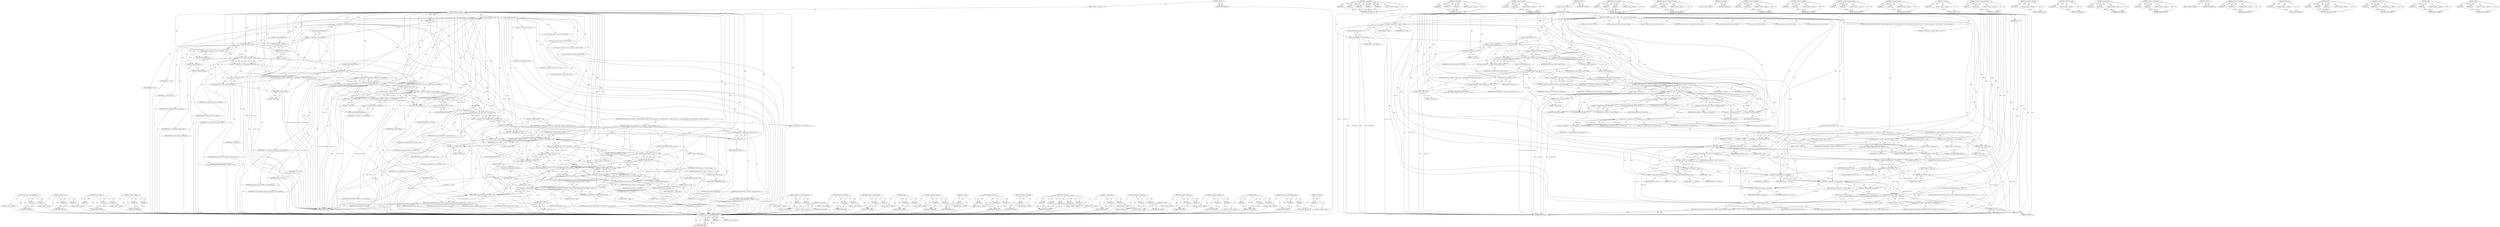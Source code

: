 digraph "MIN" {
vulnerable_292 [label=<(METHOD,&lt;operator&gt;.assignmentMinus)>];
vulnerable_293 [label=<(PARAM,p1)>];
vulnerable_294 [label=<(PARAM,p2)>];
vulnerable_295 [label=<(BLOCK,&lt;empty&gt;,&lt;empty&gt;)>];
vulnerable_296 [label=<(METHOD_RETURN,ANY)>];
vulnerable_272 [label=<(METHOD,&lt;operator&gt;.or)>];
vulnerable_273 [label=<(PARAM,p1)>];
vulnerable_274 [label=<(PARAM,p2)>];
vulnerable_275 [label=<(BLOCK,&lt;empty&gt;,&lt;empty&gt;)>];
vulnerable_276 [label=<(METHOD_RETURN,ANY)>];
vulnerable_219 [label=<(METHOD,sc_select_file)>];
vulnerable_220 [label=<(PARAM,p1)>];
vulnerable_221 [label=<(PARAM,p2)>];
vulnerable_222 [label=<(PARAM,p3)>];
vulnerable_223 [label=<(BLOCK,&lt;empty&gt;,&lt;empty&gt;)>];
vulnerable_224 [label=<(METHOD_RETURN,ANY)>];
vulnerable_245 [label=<(METHOD,&lt;operator&gt;.equals)>];
vulnerable_246 [label=<(PARAM,p1)>];
vulnerable_247 [label=<(PARAM,p2)>];
vulnerable_248 [label=<(BLOCK,&lt;empty&gt;,&lt;empty&gt;)>];
vulnerable_249 [label=<(METHOD_RETURN,ANY)>];
vulnerable_6 [label=<(METHOD,&lt;global&gt;)<SUB>1</SUB>>];
vulnerable_7 [label=<(BLOCK,&lt;empty&gt;,&lt;empty&gt;)<SUB>1</SUB>>];
vulnerable_8 [label=<(METHOD,read_private_key)<SUB>1</SUB>>];
vulnerable_9 [label=<(PARAM,RSA *rsa)<SUB>1</SUB>>];
vulnerable_10 [label=<(BLOCK,{
	int r;
	sc_path_t path;
	sc_file_t *file;
	c...,{
	int r;
	sc_path_t path;
	sc_file_t *file;
	c...)<SUB>2</SUB>>];
vulnerable_11 [label="<(LOCAL,int r: int)<SUB>3</SUB>>"];
vulnerable_12 [label="<(LOCAL,sc_path_t path: sc_path_t)<SUB>4</SUB>>"];
vulnerable_13 [label="<(LOCAL,sc_file_t* file: sc_file_t*)<SUB>5</SUB>>"];
vulnerable_14 [label="<(LOCAL,const sc_acl_entry_t* e: sc_acl_entry_t*)<SUB>6</SUB>>"];
vulnerable_15 [label="<(LOCAL,u8[2048] buf: u8[2048])<SUB>8</SUB>>"];
vulnerable_16 [label="<(LOCAL,u8* p: u8*)<SUB>8</SUB>>"];
vulnerable_17 [label=<(&lt;operator&gt;.assignment,*p = buf)<SUB>8</SUB>>];
vulnerable_18 [label=<(IDENTIFIER,p,*p = buf)<SUB>8</SUB>>];
vulnerable_19 [label=<(IDENTIFIER,buf,*p = buf)<SUB>8</SUB>>];
vulnerable_20 [label="<(LOCAL,size_t bufsize: size_t)<SUB>9</SUB>>"];
vulnerable_21 [label="<(LOCAL,size_t keysize: size_t)<SUB>9</SUB>>"];
vulnerable_22 [label=<(&lt;operator&gt;.assignment,r = select_app_df())<SUB>11</SUB>>];
vulnerable_23 [label=<(IDENTIFIER,r,r = select_app_df())<SUB>11</SUB>>];
vulnerable_24 [label=<(select_app_df,select_app_df())<SUB>11</SUB>>];
vulnerable_25 [label=<(CONTROL_STRUCTURE,IF,if (r))<SUB>12</SUB>>];
vulnerable_26 [label=<(IDENTIFIER,r,if (r))<SUB>12</SUB>>];
vulnerable_27 [label=<(BLOCK,&lt;empty&gt;,&lt;empty&gt;)<SUB>13</SUB>>];
vulnerable_28 [label=<(RETURN,return 1;,return 1;)<SUB>13</SUB>>];
vulnerable_29 [label=<(LITERAL,1,return 1;)<SUB>13</SUB>>];
vulnerable_30 [label=<(sc_format_path,sc_format_path(&quot;I0012&quot;, &amp;path))<SUB>14</SUB>>];
vulnerable_31 [label=<(LITERAL,&quot;I0012&quot;,sc_format_path(&quot;I0012&quot;, &amp;path))<SUB>14</SUB>>];
vulnerable_32 [label=<(&lt;operator&gt;.addressOf,&amp;path)<SUB>14</SUB>>];
vulnerable_33 [label=<(IDENTIFIER,path,sc_format_path(&quot;I0012&quot;, &amp;path))<SUB>14</SUB>>];
vulnerable_34 [label=<(&lt;operator&gt;.assignment,r = sc_select_file(card, &amp;path, &amp;file))<SUB>15</SUB>>];
vulnerable_35 [label=<(IDENTIFIER,r,r = sc_select_file(card, &amp;path, &amp;file))<SUB>15</SUB>>];
vulnerable_36 [label=<(sc_select_file,sc_select_file(card, &amp;path, &amp;file))<SUB>15</SUB>>];
vulnerable_37 [label=<(IDENTIFIER,card,sc_select_file(card, &amp;path, &amp;file))<SUB>15</SUB>>];
vulnerable_38 [label=<(&lt;operator&gt;.addressOf,&amp;path)<SUB>15</SUB>>];
vulnerable_39 [label=<(IDENTIFIER,path,sc_select_file(card, &amp;path, &amp;file))<SUB>15</SUB>>];
vulnerable_40 [label=<(&lt;operator&gt;.addressOf,&amp;file)<SUB>15</SUB>>];
vulnerable_41 [label=<(IDENTIFIER,file,sc_select_file(card, &amp;path, &amp;file))<SUB>15</SUB>>];
vulnerable_42 [label=<(CONTROL_STRUCTURE,IF,if (r))<SUB>16</SUB>>];
vulnerable_43 [label=<(IDENTIFIER,r,if (r))<SUB>16</SUB>>];
vulnerable_44 [label=<(BLOCK,{
		fprintf(stderr, &quot;Unable to select private k...,{
		fprintf(stderr, &quot;Unable to select private k...)<SUB>16</SUB>>];
vulnerable_45 [label=<(fprintf,fprintf(stderr, &quot;Unable to select private key f...)<SUB>17</SUB>>];
vulnerable_46 [label=<(IDENTIFIER,stderr,fprintf(stderr, &quot;Unable to select private key f...)<SUB>17</SUB>>];
vulnerable_47 [label="<(LITERAL,&quot;Unable to select private key file: %s\n&quot;,fprintf(stderr, &quot;Unable to select private key f...)<SUB>17</SUB>>"];
vulnerable_48 [label=<(sc_strerror,sc_strerror(r))<SUB>17</SUB>>];
vulnerable_49 [label=<(IDENTIFIER,r,sc_strerror(r))<SUB>17</SUB>>];
vulnerable_50 [label=<(RETURN,return 2;,return 2;)<SUB>18</SUB>>];
vulnerable_51 [label=<(LITERAL,2,return 2;)<SUB>18</SUB>>];
vulnerable_52 [label=<(&lt;operator&gt;.assignment,e = sc_file_get_acl_entry(file, SC_AC_OP_READ))<SUB>20</SUB>>];
vulnerable_53 [label=<(IDENTIFIER,e,e = sc_file_get_acl_entry(file, SC_AC_OP_READ))<SUB>20</SUB>>];
vulnerable_54 [label=<(sc_file_get_acl_entry,sc_file_get_acl_entry(file, SC_AC_OP_READ))<SUB>20</SUB>>];
vulnerable_55 [label=<(IDENTIFIER,file,sc_file_get_acl_entry(file, SC_AC_OP_READ))<SUB>20</SUB>>];
vulnerable_56 [label=<(IDENTIFIER,SC_AC_OP_READ,sc_file_get_acl_entry(file, SC_AC_OP_READ))<SUB>20</SUB>>];
vulnerable_57 [label=<(CONTROL_STRUCTURE,IF,if (e == NULL || e-&gt;method == SC_AC_NEVER))<SUB>21</SUB>>];
vulnerable_58 [label=<(&lt;operator&gt;.logicalOr,e == NULL || e-&gt;method == SC_AC_NEVER)<SUB>21</SUB>>];
vulnerable_59 [label=<(&lt;operator&gt;.equals,e == NULL)<SUB>21</SUB>>];
vulnerable_60 [label=<(IDENTIFIER,e,e == NULL)<SUB>21</SUB>>];
vulnerable_61 [label=<(IDENTIFIER,NULL,e == NULL)<SUB>21</SUB>>];
vulnerable_62 [label=<(&lt;operator&gt;.equals,e-&gt;method == SC_AC_NEVER)<SUB>21</SUB>>];
vulnerable_63 [label=<(&lt;operator&gt;.indirectFieldAccess,e-&gt;method)<SUB>21</SUB>>];
vulnerable_64 [label=<(IDENTIFIER,e,e-&gt;method == SC_AC_NEVER)<SUB>21</SUB>>];
vulnerable_65 [label=<(FIELD_IDENTIFIER,method,method)<SUB>21</SUB>>];
vulnerable_66 [label=<(IDENTIFIER,SC_AC_NEVER,e-&gt;method == SC_AC_NEVER)<SUB>21</SUB>>];
vulnerable_67 [label=<(BLOCK,&lt;empty&gt;,&lt;empty&gt;)<SUB>22</SUB>>];
vulnerable_68 [label=<(RETURN,return 10;,return 10;)<SUB>22</SUB>>];
vulnerable_69 [label=<(LITERAL,10,return 10;)<SUB>22</SUB>>];
vulnerable_70 [label=<(&lt;operator&gt;.assignment,bufsize = file-&gt;size)<SUB>23</SUB>>];
vulnerable_71 [label=<(IDENTIFIER,bufsize,bufsize = file-&gt;size)<SUB>23</SUB>>];
vulnerable_72 [label=<(&lt;operator&gt;.indirectFieldAccess,file-&gt;size)<SUB>23</SUB>>];
vulnerable_73 [label=<(IDENTIFIER,file,bufsize = file-&gt;size)<SUB>23</SUB>>];
vulnerable_74 [label=<(FIELD_IDENTIFIER,size,size)<SUB>23</SUB>>];
vulnerable_75 [label=<(sc_file_free,sc_file_free(file))<SUB>24</SUB>>];
vulnerable_76 [label=<(IDENTIFIER,file,sc_file_free(file))<SUB>24</SUB>>];
vulnerable_77 [label=<(&lt;operator&gt;.assignment,r = sc_read_binary(card, 0, buf, bufsize, 0))<SUB>25</SUB>>];
vulnerable_78 [label=<(IDENTIFIER,r,r = sc_read_binary(card, 0, buf, bufsize, 0))<SUB>25</SUB>>];
vulnerable_79 [label=<(sc_read_binary,sc_read_binary(card, 0, buf, bufsize, 0))<SUB>25</SUB>>];
vulnerable_80 [label=<(IDENTIFIER,card,sc_read_binary(card, 0, buf, bufsize, 0))<SUB>25</SUB>>];
vulnerable_81 [label=<(LITERAL,0,sc_read_binary(card, 0, buf, bufsize, 0))<SUB>25</SUB>>];
vulnerable_82 [label=<(IDENTIFIER,buf,sc_read_binary(card, 0, buf, bufsize, 0))<SUB>25</SUB>>];
vulnerable_83 [label=<(IDENTIFIER,bufsize,sc_read_binary(card, 0, buf, bufsize, 0))<SUB>25</SUB>>];
vulnerable_84 [label=<(LITERAL,0,sc_read_binary(card, 0, buf, bufsize, 0))<SUB>25</SUB>>];
vulnerable_85 [label=<(CONTROL_STRUCTURE,IF,if (r &lt; 0))<SUB>26</SUB>>];
vulnerable_86 [label=<(&lt;operator&gt;.lessThan,r &lt; 0)<SUB>26</SUB>>];
vulnerable_87 [label=<(IDENTIFIER,r,r &lt; 0)<SUB>26</SUB>>];
vulnerable_88 [label=<(LITERAL,0,r &lt; 0)<SUB>26</SUB>>];
vulnerable_89 [label=<(BLOCK,{
		fprintf(stderr, &quot;Unable to read private key...,{
		fprintf(stderr, &quot;Unable to read private key...)<SUB>26</SUB>>];
vulnerable_90 [label=<(fprintf,fprintf(stderr, &quot;Unable to read private key fil...)<SUB>27</SUB>>];
vulnerable_91 [label=<(IDENTIFIER,stderr,fprintf(stderr, &quot;Unable to read private key fil...)<SUB>27</SUB>>];
vulnerable_92 [label="<(LITERAL,&quot;Unable to read private key file: %s\n&quot;,fprintf(stderr, &quot;Unable to read private key fil...)<SUB>27</SUB>>"];
vulnerable_93 [label=<(sc_strerror,sc_strerror(r))<SUB>27</SUB>>];
vulnerable_94 [label=<(IDENTIFIER,r,sc_strerror(r))<SUB>27</SUB>>];
vulnerable_95 [label=<(RETURN,return 2;,return 2;)<SUB>28</SUB>>];
vulnerable_96 [label=<(LITERAL,2,return 2;)<SUB>28</SUB>>];
vulnerable_97 [label=<(&lt;operator&gt;.assignment,bufsize = r)<SUB>30</SUB>>];
vulnerable_98 [label=<(IDENTIFIER,bufsize,bufsize = r)<SUB>30</SUB>>];
vulnerable_99 [label=<(IDENTIFIER,r,bufsize = r)<SUB>30</SUB>>];
vulnerable_100 [label=<(CONTROL_STRUCTURE,DO,do {
		if (bufsize &lt; 4)
			return 3;
		keysize = (p[0] &lt;&lt; 8) | p[1];
		if (keysize == 0)
			break;
		if (keysize &lt; 3)
			return 3;
		if (p[2] == opt_key_num)
			break;
		p += keysize;
		bufsize -= keysize;
	} while (1);)<SUB>31</SUB>>];
vulnerable_101 [label=<(BLOCK,{
		if (bufsize &lt; 4)
			return 3;
		keysize = (...,{
		if (bufsize &lt; 4)
			return 3;
		keysize = (...)<SUB>31</SUB>>];
vulnerable_102 [label=<(CONTROL_STRUCTURE,IF,if (bufsize &lt; 4))<SUB>32</SUB>>];
vulnerable_103 [label=<(&lt;operator&gt;.lessThan,bufsize &lt; 4)<SUB>32</SUB>>];
vulnerable_104 [label=<(IDENTIFIER,bufsize,bufsize &lt; 4)<SUB>32</SUB>>];
vulnerable_105 [label=<(LITERAL,4,bufsize &lt; 4)<SUB>32</SUB>>];
vulnerable_106 [label=<(BLOCK,&lt;empty&gt;,&lt;empty&gt;)<SUB>33</SUB>>];
vulnerable_107 [label=<(RETURN,return 3;,return 3;)<SUB>33</SUB>>];
vulnerable_108 [label=<(LITERAL,3,return 3;)<SUB>33</SUB>>];
vulnerable_109 [label=<(&lt;operator&gt;.assignment,keysize = (p[0] &lt;&lt; 8) | p[1])<SUB>34</SUB>>];
vulnerable_110 [label=<(IDENTIFIER,keysize,keysize = (p[0] &lt;&lt; 8) | p[1])<SUB>34</SUB>>];
vulnerable_111 [label=<(&lt;operator&gt;.or,(p[0] &lt;&lt; 8) | p[1])<SUB>34</SUB>>];
vulnerable_112 [label=<(&lt;operator&gt;.shiftLeft,p[0] &lt;&lt; 8)<SUB>34</SUB>>];
vulnerable_113 [label=<(&lt;operator&gt;.indirectIndexAccess,p[0])<SUB>34</SUB>>];
vulnerable_114 [label=<(IDENTIFIER,p,p[0] &lt;&lt; 8)<SUB>34</SUB>>];
vulnerable_115 [label=<(LITERAL,0,p[0] &lt;&lt; 8)<SUB>34</SUB>>];
vulnerable_116 [label=<(LITERAL,8,p[0] &lt;&lt; 8)<SUB>34</SUB>>];
vulnerable_117 [label=<(&lt;operator&gt;.indirectIndexAccess,p[1])<SUB>34</SUB>>];
vulnerable_118 [label=<(IDENTIFIER,p,(p[0] &lt;&lt; 8) | p[1])<SUB>34</SUB>>];
vulnerable_119 [label=<(LITERAL,1,(p[0] &lt;&lt; 8) | p[1])<SUB>34</SUB>>];
vulnerable_120 [label=<(CONTROL_STRUCTURE,IF,if (keysize == 0))<SUB>35</SUB>>];
vulnerable_121 [label=<(&lt;operator&gt;.equals,keysize == 0)<SUB>35</SUB>>];
vulnerable_122 [label=<(IDENTIFIER,keysize,keysize == 0)<SUB>35</SUB>>];
vulnerable_123 [label=<(LITERAL,0,keysize == 0)<SUB>35</SUB>>];
vulnerable_124 [label=<(BLOCK,&lt;empty&gt;,&lt;empty&gt;)<SUB>36</SUB>>];
vulnerable_125 [label=<(CONTROL_STRUCTURE,BREAK,break;)<SUB>36</SUB>>];
vulnerable_126 [label=<(CONTROL_STRUCTURE,IF,if (keysize &lt; 3))<SUB>37</SUB>>];
vulnerable_127 [label=<(&lt;operator&gt;.lessThan,keysize &lt; 3)<SUB>37</SUB>>];
vulnerable_128 [label=<(IDENTIFIER,keysize,keysize &lt; 3)<SUB>37</SUB>>];
vulnerable_129 [label=<(LITERAL,3,keysize &lt; 3)<SUB>37</SUB>>];
vulnerable_130 [label=<(BLOCK,&lt;empty&gt;,&lt;empty&gt;)<SUB>38</SUB>>];
vulnerable_131 [label=<(RETURN,return 3;,return 3;)<SUB>38</SUB>>];
vulnerable_132 [label=<(LITERAL,3,return 3;)<SUB>38</SUB>>];
vulnerable_133 [label=<(CONTROL_STRUCTURE,IF,if (p[2] == opt_key_num))<SUB>39</SUB>>];
vulnerable_134 [label=<(&lt;operator&gt;.equals,p[2] == opt_key_num)<SUB>39</SUB>>];
vulnerable_135 [label=<(&lt;operator&gt;.indirectIndexAccess,p[2])<SUB>39</SUB>>];
vulnerable_136 [label=<(IDENTIFIER,p,p[2] == opt_key_num)<SUB>39</SUB>>];
vulnerable_137 [label=<(LITERAL,2,p[2] == opt_key_num)<SUB>39</SUB>>];
vulnerable_138 [label=<(IDENTIFIER,opt_key_num,p[2] == opt_key_num)<SUB>39</SUB>>];
vulnerable_139 [label=<(BLOCK,&lt;empty&gt;,&lt;empty&gt;)<SUB>40</SUB>>];
vulnerable_140 [label=<(CONTROL_STRUCTURE,BREAK,break;)<SUB>40</SUB>>];
vulnerable_141 [label=<(&lt;operator&gt;.assignmentPlus,p += keysize)<SUB>41</SUB>>];
vulnerable_142 [label=<(IDENTIFIER,p,p += keysize)<SUB>41</SUB>>];
vulnerable_143 [label=<(IDENTIFIER,keysize,p += keysize)<SUB>41</SUB>>];
vulnerable_144 [label=<(&lt;operator&gt;.assignmentMinus,bufsize -= keysize)<SUB>42</SUB>>];
vulnerable_145 [label=<(IDENTIFIER,bufsize,bufsize -= keysize)<SUB>42</SUB>>];
vulnerable_146 [label=<(IDENTIFIER,keysize,bufsize -= keysize)<SUB>42</SUB>>];
vulnerable_147 [label=<(LITERAL,1,do {
		if (bufsize &lt; 4)
			return 3;
		keysize ...)<SUB>43</SUB>>];
vulnerable_148 [label=<(CONTROL_STRUCTURE,IF,if (keysize == 0))<SUB>44</SUB>>];
vulnerable_149 [label=<(&lt;operator&gt;.equals,keysize == 0)<SUB>44</SUB>>];
vulnerable_150 [label=<(IDENTIFIER,keysize,keysize == 0)<SUB>44</SUB>>];
vulnerable_151 [label=<(LITERAL,0,keysize == 0)<SUB>44</SUB>>];
vulnerable_152 [label=<(BLOCK,{
		printf(&quot;Key number %d not found.\n&quot;, opt_ke...,{
		printf(&quot;Key number %d not found.\n&quot;, opt_ke...)<SUB>44</SUB>>];
vulnerable_153 [label=<(printf,printf(&quot;Key number %d not found.\n&quot;, opt_key_num))<SUB>45</SUB>>];
vulnerable_154 [label=<(LITERAL,&quot;Key number %d not found.\n&quot;,printf(&quot;Key number %d not found.\n&quot;, opt_key_num))<SUB>45</SUB>>];
vulnerable_155 [label=<(IDENTIFIER,opt_key_num,printf(&quot;Key number %d not found.\n&quot;, opt_key_num))<SUB>45</SUB>>];
vulnerable_156 [label=<(RETURN,return 2;,return 2;)<SUB>46</SUB>>];
vulnerable_157 [label=<(LITERAL,2,return 2;)<SUB>46</SUB>>];
vulnerable_158 [label=<(RETURN,return parse_private_key(p, keysize, rsa);,return parse_private_key(p, keysize, rsa);)<SUB>48</SUB>>];
vulnerable_159 [label=<(parse_private_key,parse_private_key(p, keysize, rsa))<SUB>48</SUB>>];
vulnerable_160 [label=<(IDENTIFIER,p,parse_private_key(p, keysize, rsa))<SUB>48</SUB>>];
vulnerable_161 [label=<(IDENTIFIER,keysize,parse_private_key(p, keysize, rsa))<SUB>48</SUB>>];
vulnerable_162 [label=<(IDENTIFIER,rsa,parse_private_key(p, keysize, rsa))<SUB>48</SUB>>];
vulnerable_163 [label=<(METHOD_RETURN,int)<SUB>1</SUB>>];
vulnerable_165 [label=<(METHOD_RETURN,ANY)<SUB>1</SUB>>];
vulnerable_250 [label=<(METHOD,&lt;operator&gt;.indirectFieldAccess)>];
vulnerable_251 [label=<(PARAM,p1)>];
vulnerable_252 [label=<(PARAM,p2)>];
vulnerable_253 [label=<(BLOCK,&lt;empty&gt;,&lt;empty&gt;)>];
vulnerable_254 [label=<(METHOD_RETURN,ANY)>];
vulnerable_207 [label=<(METHOD,select_app_df)>];
vulnerable_208 [label=<(BLOCK,&lt;empty&gt;,&lt;empty&gt;)>];
vulnerable_209 [label=<(METHOD_RETURN,ANY)>];
vulnerable_240 [label=<(METHOD,&lt;operator&gt;.logicalOr)>];
vulnerable_241 [label=<(PARAM,p1)>];
vulnerable_242 [label=<(PARAM,p2)>];
vulnerable_243 [label=<(BLOCK,&lt;empty&gt;,&lt;empty&gt;)>];
vulnerable_244 [label=<(METHOD_RETURN,ANY)>];
vulnerable_287 [label=<(METHOD,&lt;operator&gt;.assignmentPlus)>];
vulnerable_288 [label=<(PARAM,p1)>];
vulnerable_289 [label=<(PARAM,p2)>];
vulnerable_290 [label=<(BLOCK,&lt;empty&gt;,&lt;empty&gt;)>];
vulnerable_291 [label=<(METHOD_RETURN,ANY)>];
vulnerable_297 [label=<(METHOD,printf)>];
vulnerable_298 [label=<(PARAM,p1)>];
vulnerable_299 [label=<(PARAM,p2)>];
vulnerable_300 [label=<(BLOCK,&lt;empty&gt;,&lt;empty&gt;)>];
vulnerable_301 [label=<(METHOD_RETURN,ANY)>];
vulnerable_235 [label=<(METHOD,sc_file_get_acl_entry)>];
vulnerable_236 [label=<(PARAM,p1)>];
vulnerable_237 [label=<(PARAM,p2)>];
vulnerable_238 [label=<(BLOCK,&lt;empty&gt;,&lt;empty&gt;)>];
vulnerable_239 [label=<(METHOD_RETURN,ANY)>];
vulnerable_231 [label=<(METHOD,sc_strerror)>];
vulnerable_232 [label=<(PARAM,p1)>];
vulnerable_233 [label=<(BLOCK,&lt;empty&gt;,&lt;empty&gt;)>];
vulnerable_234 [label=<(METHOD_RETURN,ANY)>];
vulnerable_302 [label=<(METHOD,parse_private_key)>];
vulnerable_303 [label=<(PARAM,p1)>];
vulnerable_304 [label=<(PARAM,p2)>];
vulnerable_305 [label=<(PARAM,p3)>];
vulnerable_306 [label=<(BLOCK,&lt;empty&gt;,&lt;empty&gt;)>];
vulnerable_307 [label=<(METHOD_RETURN,ANY)>];
vulnerable_215 [label=<(METHOD,&lt;operator&gt;.addressOf)>];
vulnerable_216 [label=<(PARAM,p1)>];
vulnerable_217 [label=<(BLOCK,&lt;empty&gt;,&lt;empty&gt;)>];
vulnerable_218 [label=<(METHOD_RETURN,ANY)>];
vulnerable_259 [label=<(METHOD,sc_read_binary)>];
vulnerable_260 [label=<(PARAM,p1)>];
vulnerable_261 [label=<(PARAM,p2)>];
vulnerable_262 [label=<(PARAM,p3)>];
vulnerable_263 [label=<(PARAM,p4)>];
vulnerable_264 [label=<(PARAM,p5)>];
vulnerable_265 [label=<(BLOCK,&lt;empty&gt;,&lt;empty&gt;)>];
vulnerable_266 [label=<(METHOD_RETURN,ANY)>];
vulnerable_210 [label=<(METHOD,sc_format_path)>];
vulnerable_211 [label=<(PARAM,p1)>];
vulnerable_212 [label=<(PARAM,p2)>];
vulnerable_213 [label=<(BLOCK,&lt;empty&gt;,&lt;empty&gt;)>];
vulnerable_214 [label=<(METHOD_RETURN,ANY)>];
vulnerable_202 [label=<(METHOD,&lt;operator&gt;.assignment)>];
vulnerable_203 [label=<(PARAM,p1)>];
vulnerable_204 [label=<(PARAM,p2)>];
vulnerable_205 [label=<(BLOCK,&lt;empty&gt;,&lt;empty&gt;)>];
vulnerable_206 [label=<(METHOD_RETURN,ANY)>];
vulnerable_196 [label=<(METHOD,&lt;global&gt;)<SUB>1</SUB>>];
vulnerable_197 [label=<(BLOCK,&lt;empty&gt;,&lt;empty&gt;)>];
vulnerable_198 [label=<(METHOD_RETURN,ANY)>];
vulnerable_277 [label=<(METHOD,&lt;operator&gt;.shiftLeft)>];
vulnerable_278 [label=<(PARAM,p1)>];
vulnerable_279 [label=<(PARAM,p2)>];
vulnerable_280 [label=<(BLOCK,&lt;empty&gt;,&lt;empty&gt;)>];
vulnerable_281 [label=<(METHOD_RETURN,ANY)>];
vulnerable_267 [label=<(METHOD,&lt;operator&gt;.lessThan)>];
vulnerable_268 [label=<(PARAM,p1)>];
vulnerable_269 [label=<(PARAM,p2)>];
vulnerable_270 [label=<(BLOCK,&lt;empty&gt;,&lt;empty&gt;)>];
vulnerable_271 [label=<(METHOD_RETURN,ANY)>];
vulnerable_225 [label=<(METHOD,fprintf)>];
vulnerable_226 [label=<(PARAM,p1)>];
vulnerable_227 [label=<(PARAM,p2)>];
vulnerable_228 [label=<(PARAM,p3)>];
vulnerable_229 [label=<(BLOCK,&lt;empty&gt;,&lt;empty&gt;)>];
vulnerable_230 [label=<(METHOD_RETURN,ANY)>];
vulnerable_282 [label=<(METHOD,&lt;operator&gt;.indirectIndexAccess)>];
vulnerable_283 [label=<(PARAM,p1)>];
vulnerable_284 [label=<(PARAM,p2)>];
vulnerable_285 [label=<(BLOCK,&lt;empty&gt;,&lt;empty&gt;)>];
vulnerable_286 [label=<(METHOD_RETURN,ANY)>];
vulnerable_255 [label=<(METHOD,sc_file_free)>];
vulnerable_256 [label=<(PARAM,p1)>];
vulnerable_257 [label=<(BLOCK,&lt;empty&gt;,&lt;empty&gt;)>];
vulnerable_258 [label=<(METHOD_RETURN,ANY)>];
fixed_294 [label=<(METHOD,&lt;operator&gt;.indirectIndexAccess)>];
fixed_295 [label=<(PARAM,p1)>];
fixed_296 [label=<(PARAM,p2)>];
fixed_297 [label=<(BLOCK,&lt;empty&gt;,&lt;empty&gt;)>];
fixed_298 [label=<(METHOD_RETURN,ANY)>];
fixed_271 [label=<(METHOD,sc_read_binary)>];
fixed_272 [label=<(PARAM,p1)>];
fixed_273 [label=<(PARAM,p2)>];
fixed_274 [label=<(PARAM,p3)>];
fixed_275 [label=<(PARAM,p4)>];
fixed_276 [label=<(PARAM,p5)>];
fixed_277 [label=<(BLOCK,&lt;empty&gt;,&lt;empty&gt;)>];
fixed_278 [label=<(METHOD_RETURN,ANY)>];
fixed_222 [label=<(METHOD,sc_select_file)>];
fixed_223 [label=<(PARAM,p1)>];
fixed_224 [label=<(PARAM,p2)>];
fixed_225 [label=<(PARAM,p3)>];
fixed_226 [label=<(BLOCK,&lt;empty&gt;,&lt;empty&gt;)>];
fixed_227 [label=<(METHOD_RETURN,ANY)>];
fixed_248 [label=<(METHOD,&lt;operator&gt;.equals)>];
fixed_249 [label=<(PARAM,p1)>];
fixed_250 [label=<(PARAM,p2)>];
fixed_251 [label=<(BLOCK,&lt;empty&gt;,&lt;empty&gt;)>];
fixed_252 [label=<(METHOD_RETURN,ANY)>];
fixed_6 [label=<(METHOD,&lt;global&gt;)<SUB>1</SUB>>];
fixed_7 [label=<(BLOCK,&lt;empty&gt;,&lt;empty&gt;)<SUB>1</SUB>>];
fixed_8 [label=<(METHOD,read_private_key)<SUB>1</SUB>>];
fixed_9 [label=<(PARAM,RSA *rsa)<SUB>1</SUB>>];
fixed_10 [label=<(BLOCK,{
	int r;
	sc_path_t path;
	sc_file_t *file;
	c...,{
	int r;
	sc_path_t path;
	sc_file_t *file;
	c...)<SUB>2</SUB>>];
fixed_11 [label="<(LOCAL,int r: int)<SUB>3</SUB>>"];
fixed_12 [label="<(LOCAL,sc_path_t path: sc_path_t)<SUB>4</SUB>>"];
fixed_13 [label="<(LOCAL,sc_file_t* file: sc_file_t*)<SUB>5</SUB>>"];
fixed_14 [label="<(LOCAL,const sc_acl_entry_t* e: sc_acl_entry_t*)<SUB>6</SUB>>"];
fixed_15 [label="<(LOCAL,u8[2048] buf: u8[2048])<SUB>8</SUB>>"];
fixed_16 [label="<(LOCAL,u8* p: u8*)<SUB>8</SUB>>"];
fixed_17 [label=<(&lt;operator&gt;.assignment,*p = buf)<SUB>8</SUB>>];
fixed_18 [label=<(IDENTIFIER,p,*p = buf)<SUB>8</SUB>>];
fixed_19 [label=<(IDENTIFIER,buf,*p = buf)<SUB>8</SUB>>];
fixed_20 [label="<(LOCAL,size_t bufsize: size_t)<SUB>9</SUB>>"];
fixed_21 [label="<(LOCAL,size_t keysize: size_t)<SUB>9</SUB>>"];
fixed_22 [label=<(&lt;operator&gt;.assignment,r = select_app_df())<SUB>11</SUB>>];
fixed_23 [label=<(IDENTIFIER,r,r = select_app_df())<SUB>11</SUB>>];
fixed_24 [label=<(select_app_df,select_app_df())<SUB>11</SUB>>];
fixed_25 [label=<(CONTROL_STRUCTURE,IF,if (r))<SUB>12</SUB>>];
fixed_26 [label=<(IDENTIFIER,r,if (r))<SUB>12</SUB>>];
fixed_27 [label=<(BLOCK,&lt;empty&gt;,&lt;empty&gt;)<SUB>13</SUB>>];
fixed_28 [label=<(RETURN,return 1;,return 1;)<SUB>13</SUB>>];
fixed_29 [label=<(LITERAL,1,return 1;)<SUB>13</SUB>>];
fixed_30 [label=<(sc_format_path,sc_format_path(&quot;I0012&quot;, &amp;path))<SUB>14</SUB>>];
fixed_31 [label=<(LITERAL,&quot;I0012&quot;,sc_format_path(&quot;I0012&quot;, &amp;path))<SUB>14</SUB>>];
fixed_32 [label=<(&lt;operator&gt;.addressOf,&amp;path)<SUB>14</SUB>>];
fixed_33 [label=<(IDENTIFIER,path,sc_format_path(&quot;I0012&quot;, &amp;path))<SUB>14</SUB>>];
fixed_34 [label=<(&lt;operator&gt;.assignment,r = sc_select_file(card, &amp;path, &amp;file))<SUB>15</SUB>>];
fixed_35 [label=<(IDENTIFIER,r,r = sc_select_file(card, &amp;path, &amp;file))<SUB>15</SUB>>];
fixed_36 [label=<(sc_select_file,sc_select_file(card, &amp;path, &amp;file))<SUB>15</SUB>>];
fixed_37 [label=<(IDENTIFIER,card,sc_select_file(card, &amp;path, &amp;file))<SUB>15</SUB>>];
fixed_38 [label=<(&lt;operator&gt;.addressOf,&amp;path)<SUB>15</SUB>>];
fixed_39 [label=<(IDENTIFIER,path,sc_select_file(card, &amp;path, &amp;file))<SUB>15</SUB>>];
fixed_40 [label=<(&lt;operator&gt;.addressOf,&amp;file)<SUB>15</SUB>>];
fixed_41 [label=<(IDENTIFIER,file,sc_select_file(card, &amp;path, &amp;file))<SUB>15</SUB>>];
fixed_42 [label=<(CONTROL_STRUCTURE,IF,if (r))<SUB>16</SUB>>];
fixed_43 [label=<(IDENTIFIER,r,if (r))<SUB>16</SUB>>];
fixed_44 [label=<(BLOCK,{
		fprintf(stderr, &quot;Unable to select private k...,{
		fprintf(stderr, &quot;Unable to select private k...)<SUB>16</SUB>>];
fixed_45 [label=<(fprintf,fprintf(stderr, &quot;Unable to select private key f...)<SUB>17</SUB>>];
fixed_46 [label=<(IDENTIFIER,stderr,fprintf(stderr, &quot;Unable to select private key f...)<SUB>17</SUB>>];
fixed_47 [label="<(LITERAL,&quot;Unable to select private key file: %s\n&quot;,fprintf(stderr, &quot;Unable to select private key f...)<SUB>17</SUB>>"];
fixed_48 [label=<(sc_strerror,sc_strerror(r))<SUB>17</SUB>>];
fixed_49 [label=<(IDENTIFIER,r,sc_strerror(r))<SUB>17</SUB>>];
fixed_50 [label=<(RETURN,return 2;,return 2;)<SUB>18</SUB>>];
fixed_51 [label=<(LITERAL,2,return 2;)<SUB>18</SUB>>];
fixed_52 [label=<(&lt;operator&gt;.assignment,e = sc_file_get_acl_entry(file, SC_AC_OP_READ))<SUB>20</SUB>>];
fixed_53 [label=<(IDENTIFIER,e,e = sc_file_get_acl_entry(file, SC_AC_OP_READ))<SUB>20</SUB>>];
fixed_54 [label=<(sc_file_get_acl_entry,sc_file_get_acl_entry(file, SC_AC_OP_READ))<SUB>20</SUB>>];
fixed_55 [label=<(IDENTIFIER,file,sc_file_get_acl_entry(file, SC_AC_OP_READ))<SUB>20</SUB>>];
fixed_56 [label=<(IDENTIFIER,SC_AC_OP_READ,sc_file_get_acl_entry(file, SC_AC_OP_READ))<SUB>20</SUB>>];
fixed_57 [label=<(CONTROL_STRUCTURE,IF,if (e == NULL || e-&gt;method == SC_AC_NEVER))<SUB>21</SUB>>];
fixed_58 [label=<(&lt;operator&gt;.logicalOr,e == NULL || e-&gt;method == SC_AC_NEVER)<SUB>21</SUB>>];
fixed_59 [label=<(&lt;operator&gt;.equals,e == NULL)<SUB>21</SUB>>];
fixed_60 [label=<(IDENTIFIER,e,e == NULL)<SUB>21</SUB>>];
fixed_61 [label=<(IDENTIFIER,NULL,e == NULL)<SUB>21</SUB>>];
fixed_62 [label=<(&lt;operator&gt;.equals,e-&gt;method == SC_AC_NEVER)<SUB>21</SUB>>];
fixed_63 [label=<(&lt;operator&gt;.indirectFieldAccess,e-&gt;method)<SUB>21</SUB>>];
fixed_64 [label=<(IDENTIFIER,e,e-&gt;method == SC_AC_NEVER)<SUB>21</SUB>>];
fixed_65 [label=<(FIELD_IDENTIFIER,method,method)<SUB>21</SUB>>];
fixed_66 [label=<(IDENTIFIER,SC_AC_NEVER,e-&gt;method == SC_AC_NEVER)<SUB>21</SUB>>];
fixed_67 [label=<(BLOCK,&lt;empty&gt;,&lt;empty&gt;)<SUB>22</SUB>>];
fixed_68 [label=<(RETURN,return 10;,return 10;)<SUB>22</SUB>>];
fixed_69 [label=<(LITERAL,10,return 10;)<SUB>22</SUB>>];
fixed_70 [label=<(&lt;operator&gt;.assignment,bufsize = MIN(file-&gt;size, sizeof buf))<SUB>23</SUB>>];
fixed_71 [label=<(IDENTIFIER,bufsize,bufsize = MIN(file-&gt;size, sizeof buf))<SUB>23</SUB>>];
fixed_72 [label=<(MIN,MIN(file-&gt;size, sizeof buf))<SUB>23</SUB>>];
fixed_73 [label=<(&lt;operator&gt;.indirectFieldAccess,file-&gt;size)<SUB>23</SUB>>];
fixed_74 [label=<(IDENTIFIER,file,MIN(file-&gt;size, sizeof buf))<SUB>23</SUB>>];
fixed_75 [label=<(FIELD_IDENTIFIER,size,size)<SUB>23</SUB>>];
fixed_76 [label=<(&lt;operator&gt;.sizeOf,sizeof buf)<SUB>23</SUB>>];
fixed_77 [label=<(IDENTIFIER,buf,sizeof buf)<SUB>23</SUB>>];
fixed_78 [label=<(sc_file_free,sc_file_free(file))<SUB>24</SUB>>];
fixed_79 [label=<(IDENTIFIER,file,sc_file_free(file))<SUB>24</SUB>>];
fixed_80 [label=<(&lt;operator&gt;.assignment,r = sc_read_binary(card, 0, buf, bufsize, 0))<SUB>25</SUB>>];
fixed_81 [label=<(IDENTIFIER,r,r = sc_read_binary(card, 0, buf, bufsize, 0))<SUB>25</SUB>>];
fixed_82 [label=<(sc_read_binary,sc_read_binary(card, 0, buf, bufsize, 0))<SUB>25</SUB>>];
fixed_83 [label=<(IDENTIFIER,card,sc_read_binary(card, 0, buf, bufsize, 0))<SUB>25</SUB>>];
fixed_84 [label=<(LITERAL,0,sc_read_binary(card, 0, buf, bufsize, 0))<SUB>25</SUB>>];
fixed_85 [label=<(IDENTIFIER,buf,sc_read_binary(card, 0, buf, bufsize, 0))<SUB>25</SUB>>];
fixed_86 [label=<(IDENTIFIER,bufsize,sc_read_binary(card, 0, buf, bufsize, 0))<SUB>25</SUB>>];
fixed_87 [label=<(LITERAL,0,sc_read_binary(card, 0, buf, bufsize, 0))<SUB>25</SUB>>];
fixed_88 [label=<(CONTROL_STRUCTURE,IF,if (r &lt; 0))<SUB>26</SUB>>];
fixed_89 [label=<(&lt;operator&gt;.lessThan,r &lt; 0)<SUB>26</SUB>>];
fixed_90 [label=<(IDENTIFIER,r,r &lt; 0)<SUB>26</SUB>>];
fixed_91 [label=<(LITERAL,0,r &lt; 0)<SUB>26</SUB>>];
fixed_92 [label=<(BLOCK,{
		fprintf(stderr, &quot;Unable to read private key...,{
		fprintf(stderr, &quot;Unable to read private key...)<SUB>26</SUB>>];
fixed_93 [label=<(fprintf,fprintf(stderr, &quot;Unable to read private key fil...)<SUB>27</SUB>>];
fixed_94 [label=<(IDENTIFIER,stderr,fprintf(stderr, &quot;Unable to read private key fil...)<SUB>27</SUB>>];
fixed_95 [label="<(LITERAL,&quot;Unable to read private key file: %s\n&quot;,fprintf(stderr, &quot;Unable to read private key fil...)<SUB>27</SUB>>"];
fixed_96 [label=<(sc_strerror,sc_strerror(r))<SUB>27</SUB>>];
fixed_97 [label=<(IDENTIFIER,r,sc_strerror(r))<SUB>27</SUB>>];
fixed_98 [label=<(RETURN,return 2;,return 2;)<SUB>28</SUB>>];
fixed_99 [label=<(LITERAL,2,return 2;)<SUB>28</SUB>>];
fixed_100 [label=<(&lt;operator&gt;.assignment,bufsize = r)<SUB>30</SUB>>];
fixed_101 [label=<(IDENTIFIER,bufsize,bufsize = r)<SUB>30</SUB>>];
fixed_102 [label=<(IDENTIFIER,r,bufsize = r)<SUB>30</SUB>>];
fixed_103 [label=<(CONTROL_STRUCTURE,DO,do {
		if (bufsize &lt; 4)
			return 3;
		keysize = (p[0] &lt;&lt; 8) | p[1];
		if (keysize == 0)
			break;
		if (keysize &lt; 3)
			return 3;
		if (p[2] == opt_key_num)
			break;
		p += keysize;
		bufsize -= keysize;
	} while (1);)<SUB>31</SUB>>];
fixed_104 [label=<(BLOCK,{
		if (bufsize &lt; 4)
			return 3;
		keysize = (...,{
		if (bufsize &lt; 4)
			return 3;
		keysize = (...)<SUB>31</SUB>>];
fixed_105 [label=<(CONTROL_STRUCTURE,IF,if (bufsize &lt; 4))<SUB>32</SUB>>];
fixed_106 [label=<(&lt;operator&gt;.lessThan,bufsize &lt; 4)<SUB>32</SUB>>];
fixed_107 [label=<(IDENTIFIER,bufsize,bufsize &lt; 4)<SUB>32</SUB>>];
fixed_108 [label=<(LITERAL,4,bufsize &lt; 4)<SUB>32</SUB>>];
fixed_109 [label=<(BLOCK,&lt;empty&gt;,&lt;empty&gt;)<SUB>33</SUB>>];
fixed_110 [label=<(RETURN,return 3;,return 3;)<SUB>33</SUB>>];
fixed_111 [label=<(LITERAL,3,return 3;)<SUB>33</SUB>>];
fixed_112 [label=<(&lt;operator&gt;.assignment,keysize = (p[0] &lt;&lt; 8) | p[1])<SUB>34</SUB>>];
fixed_113 [label=<(IDENTIFIER,keysize,keysize = (p[0] &lt;&lt; 8) | p[1])<SUB>34</SUB>>];
fixed_114 [label=<(&lt;operator&gt;.or,(p[0] &lt;&lt; 8) | p[1])<SUB>34</SUB>>];
fixed_115 [label=<(&lt;operator&gt;.shiftLeft,p[0] &lt;&lt; 8)<SUB>34</SUB>>];
fixed_116 [label=<(&lt;operator&gt;.indirectIndexAccess,p[0])<SUB>34</SUB>>];
fixed_117 [label=<(IDENTIFIER,p,p[0] &lt;&lt; 8)<SUB>34</SUB>>];
fixed_118 [label=<(LITERAL,0,p[0] &lt;&lt; 8)<SUB>34</SUB>>];
fixed_119 [label=<(LITERAL,8,p[0] &lt;&lt; 8)<SUB>34</SUB>>];
fixed_120 [label=<(&lt;operator&gt;.indirectIndexAccess,p[1])<SUB>34</SUB>>];
fixed_121 [label=<(IDENTIFIER,p,(p[0] &lt;&lt; 8) | p[1])<SUB>34</SUB>>];
fixed_122 [label=<(LITERAL,1,(p[0] &lt;&lt; 8) | p[1])<SUB>34</SUB>>];
fixed_123 [label=<(CONTROL_STRUCTURE,IF,if (keysize == 0))<SUB>35</SUB>>];
fixed_124 [label=<(&lt;operator&gt;.equals,keysize == 0)<SUB>35</SUB>>];
fixed_125 [label=<(IDENTIFIER,keysize,keysize == 0)<SUB>35</SUB>>];
fixed_126 [label=<(LITERAL,0,keysize == 0)<SUB>35</SUB>>];
fixed_127 [label=<(BLOCK,&lt;empty&gt;,&lt;empty&gt;)<SUB>36</SUB>>];
fixed_128 [label=<(CONTROL_STRUCTURE,BREAK,break;)<SUB>36</SUB>>];
fixed_129 [label=<(CONTROL_STRUCTURE,IF,if (keysize &lt; 3))<SUB>37</SUB>>];
fixed_130 [label=<(&lt;operator&gt;.lessThan,keysize &lt; 3)<SUB>37</SUB>>];
fixed_131 [label=<(IDENTIFIER,keysize,keysize &lt; 3)<SUB>37</SUB>>];
fixed_132 [label=<(LITERAL,3,keysize &lt; 3)<SUB>37</SUB>>];
fixed_133 [label=<(BLOCK,&lt;empty&gt;,&lt;empty&gt;)<SUB>38</SUB>>];
fixed_134 [label=<(RETURN,return 3;,return 3;)<SUB>38</SUB>>];
fixed_135 [label=<(LITERAL,3,return 3;)<SUB>38</SUB>>];
fixed_136 [label=<(CONTROL_STRUCTURE,IF,if (p[2] == opt_key_num))<SUB>39</SUB>>];
fixed_137 [label=<(&lt;operator&gt;.equals,p[2] == opt_key_num)<SUB>39</SUB>>];
fixed_138 [label=<(&lt;operator&gt;.indirectIndexAccess,p[2])<SUB>39</SUB>>];
fixed_139 [label=<(IDENTIFIER,p,p[2] == opt_key_num)<SUB>39</SUB>>];
fixed_140 [label=<(LITERAL,2,p[2] == opt_key_num)<SUB>39</SUB>>];
fixed_141 [label=<(IDENTIFIER,opt_key_num,p[2] == opt_key_num)<SUB>39</SUB>>];
fixed_142 [label=<(BLOCK,&lt;empty&gt;,&lt;empty&gt;)<SUB>40</SUB>>];
fixed_143 [label=<(CONTROL_STRUCTURE,BREAK,break;)<SUB>40</SUB>>];
fixed_144 [label=<(&lt;operator&gt;.assignmentPlus,p += keysize)<SUB>41</SUB>>];
fixed_145 [label=<(IDENTIFIER,p,p += keysize)<SUB>41</SUB>>];
fixed_146 [label=<(IDENTIFIER,keysize,p += keysize)<SUB>41</SUB>>];
fixed_147 [label=<(&lt;operator&gt;.assignmentMinus,bufsize -= keysize)<SUB>42</SUB>>];
fixed_148 [label=<(IDENTIFIER,bufsize,bufsize -= keysize)<SUB>42</SUB>>];
fixed_149 [label=<(IDENTIFIER,keysize,bufsize -= keysize)<SUB>42</SUB>>];
fixed_150 [label=<(LITERAL,1,do {
		if (bufsize &lt; 4)
			return 3;
		keysize ...)<SUB>43</SUB>>];
fixed_151 [label=<(CONTROL_STRUCTURE,IF,if (keysize == 0))<SUB>44</SUB>>];
fixed_152 [label=<(&lt;operator&gt;.equals,keysize == 0)<SUB>44</SUB>>];
fixed_153 [label=<(IDENTIFIER,keysize,keysize == 0)<SUB>44</SUB>>];
fixed_154 [label=<(LITERAL,0,keysize == 0)<SUB>44</SUB>>];
fixed_155 [label=<(BLOCK,{
		printf(&quot;Key number %d not found.\n&quot;, opt_ke...,{
		printf(&quot;Key number %d not found.\n&quot;, opt_ke...)<SUB>44</SUB>>];
fixed_156 [label=<(printf,printf(&quot;Key number %d not found.\n&quot;, opt_key_num))<SUB>45</SUB>>];
fixed_157 [label=<(LITERAL,&quot;Key number %d not found.\n&quot;,printf(&quot;Key number %d not found.\n&quot;, opt_key_num))<SUB>45</SUB>>];
fixed_158 [label=<(IDENTIFIER,opt_key_num,printf(&quot;Key number %d not found.\n&quot;, opt_key_num))<SUB>45</SUB>>];
fixed_159 [label=<(RETURN,return 2;,return 2;)<SUB>46</SUB>>];
fixed_160 [label=<(LITERAL,2,return 2;)<SUB>46</SUB>>];
fixed_161 [label=<(RETURN,return parse_private_key(p, keysize, rsa);,return parse_private_key(p, keysize, rsa);)<SUB>48</SUB>>];
fixed_162 [label=<(parse_private_key,parse_private_key(p, keysize, rsa))<SUB>48</SUB>>];
fixed_163 [label=<(IDENTIFIER,p,parse_private_key(p, keysize, rsa))<SUB>48</SUB>>];
fixed_164 [label=<(IDENTIFIER,keysize,parse_private_key(p, keysize, rsa))<SUB>48</SUB>>];
fixed_165 [label=<(IDENTIFIER,rsa,parse_private_key(p, keysize, rsa))<SUB>48</SUB>>];
fixed_166 [label=<(METHOD_RETURN,int)<SUB>1</SUB>>];
fixed_168 [label=<(METHOD_RETURN,ANY)<SUB>1</SUB>>];
fixed_314 [label=<(METHOD,parse_private_key)>];
fixed_315 [label=<(PARAM,p1)>];
fixed_316 [label=<(PARAM,p2)>];
fixed_317 [label=<(PARAM,p3)>];
fixed_318 [label=<(BLOCK,&lt;empty&gt;,&lt;empty&gt;)>];
fixed_319 [label=<(METHOD_RETURN,ANY)>];
fixed_253 [label=<(METHOD,&lt;operator&gt;.indirectFieldAccess)>];
fixed_254 [label=<(PARAM,p1)>];
fixed_255 [label=<(PARAM,p2)>];
fixed_256 [label=<(BLOCK,&lt;empty&gt;,&lt;empty&gt;)>];
fixed_257 [label=<(METHOD_RETURN,ANY)>];
fixed_210 [label=<(METHOD,select_app_df)>];
fixed_211 [label=<(BLOCK,&lt;empty&gt;,&lt;empty&gt;)>];
fixed_212 [label=<(METHOD_RETURN,ANY)>];
fixed_243 [label=<(METHOD,&lt;operator&gt;.logicalOr)>];
fixed_244 [label=<(PARAM,p1)>];
fixed_245 [label=<(PARAM,p2)>];
fixed_246 [label=<(BLOCK,&lt;empty&gt;,&lt;empty&gt;)>];
fixed_247 [label=<(METHOD_RETURN,ANY)>];
fixed_289 [label=<(METHOD,&lt;operator&gt;.shiftLeft)>];
fixed_290 [label=<(PARAM,p1)>];
fixed_291 [label=<(PARAM,p2)>];
fixed_292 [label=<(BLOCK,&lt;empty&gt;,&lt;empty&gt;)>];
fixed_293 [label=<(METHOD_RETURN,ANY)>];
fixed_299 [label=<(METHOD,&lt;operator&gt;.assignmentPlus)>];
fixed_300 [label=<(PARAM,p1)>];
fixed_301 [label=<(PARAM,p2)>];
fixed_302 [label=<(BLOCK,&lt;empty&gt;,&lt;empty&gt;)>];
fixed_303 [label=<(METHOD_RETURN,ANY)>];
fixed_238 [label=<(METHOD,sc_file_get_acl_entry)>];
fixed_239 [label=<(PARAM,p1)>];
fixed_240 [label=<(PARAM,p2)>];
fixed_241 [label=<(BLOCK,&lt;empty&gt;,&lt;empty&gt;)>];
fixed_242 [label=<(METHOD_RETURN,ANY)>];
fixed_234 [label=<(METHOD,sc_strerror)>];
fixed_235 [label=<(PARAM,p1)>];
fixed_236 [label=<(BLOCK,&lt;empty&gt;,&lt;empty&gt;)>];
fixed_237 [label=<(METHOD_RETURN,ANY)>];
fixed_304 [label=<(METHOD,&lt;operator&gt;.assignmentMinus)>];
fixed_305 [label=<(PARAM,p1)>];
fixed_306 [label=<(PARAM,p2)>];
fixed_307 [label=<(BLOCK,&lt;empty&gt;,&lt;empty&gt;)>];
fixed_308 [label=<(METHOD_RETURN,ANY)>];
fixed_218 [label=<(METHOD,&lt;operator&gt;.addressOf)>];
fixed_219 [label=<(PARAM,p1)>];
fixed_220 [label=<(BLOCK,&lt;empty&gt;,&lt;empty&gt;)>];
fixed_221 [label=<(METHOD_RETURN,ANY)>];
fixed_263 [label=<(METHOD,&lt;operator&gt;.sizeOf)>];
fixed_264 [label=<(PARAM,p1)>];
fixed_265 [label=<(BLOCK,&lt;empty&gt;,&lt;empty&gt;)>];
fixed_266 [label=<(METHOD_RETURN,ANY)>];
fixed_213 [label=<(METHOD,sc_format_path)>];
fixed_214 [label=<(PARAM,p1)>];
fixed_215 [label=<(PARAM,p2)>];
fixed_216 [label=<(BLOCK,&lt;empty&gt;,&lt;empty&gt;)>];
fixed_217 [label=<(METHOD_RETURN,ANY)>];
fixed_205 [label=<(METHOD,&lt;operator&gt;.assignment)>];
fixed_206 [label=<(PARAM,p1)>];
fixed_207 [label=<(PARAM,p2)>];
fixed_208 [label=<(BLOCK,&lt;empty&gt;,&lt;empty&gt;)>];
fixed_209 [label=<(METHOD_RETURN,ANY)>];
fixed_199 [label=<(METHOD,&lt;global&gt;)<SUB>1</SUB>>];
fixed_200 [label=<(BLOCK,&lt;empty&gt;,&lt;empty&gt;)>];
fixed_201 [label=<(METHOD_RETURN,ANY)>];
fixed_279 [label=<(METHOD,&lt;operator&gt;.lessThan)>];
fixed_280 [label=<(PARAM,p1)>];
fixed_281 [label=<(PARAM,p2)>];
fixed_282 [label=<(BLOCK,&lt;empty&gt;,&lt;empty&gt;)>];
fixed_283 [label=<(METHOD_RETURN,ANY)>];
fixed_267 [label=<(METHOD,sc_file_free)>];
fixed_268 [label=<(PARAM,p1)>];
fixed_269 [label=<(BLOCK,&lt;empty&gt;,&lt;empty&gt;)>];
fixed_270 [label=<(METHOD_RETURN,ANY)>];
fixed_228 [label=<(METHOD,fprintf)>];
fixed_229 [label=<(PARAM,p1)>];
fixed_230 [label=<(PARAM,p2)>];
fixed_231 [label=<(PARAM,p3)>];
fixed_232 [label=<(BLOCK,&lt;empty&gt;,&lt;empty&gt;)>];
fixed_233 [label=<(METHOD_RETURN,ANY)>];
fixed_284 [label=<(METHOD,&lt;operator&gt;.or)>];
fixed_285 [label=<(PARAM,p1)>];
fixed_286 [label=<(PARAM,p2)>];
fixed_287 [label=<(BLOCK,&lt;empty&gt;,&lt;empty&gt;)>];
fixed_288 [label=<(METHOD_RETURN,ANY)>];
fixed_309 [label=<(METHOD,printf)>];
fixed_310 [label=<(PARAM,p1)>];
fixed_311 [label=<(PARAM,p2)>];
fixed_312 [label=<(BLOCK,&lt;empty&gt;,&lt;empty&gt;)>];
fixed_313 [label=<(METHOD_RETURN,ANY)>];
fixed_258 [label=<(METHOD,MIN)>];
fixed_259 [label=<(PARAM,p1)>];
fixed_260 [label=<(PARAM,p2)>];
fixed_261 [label=<(BLOCK,&lt;empty&gt;,&lt;empty&gt;)>];
fixed_262 [label=<(METHOD_RETURN,ANY)>];
vulnerable_292 -> vulnerable_293  [key=0, label="AST: "];
vulnerable_292 -> vulnerable_293  [key=1, label="DDG: "];
vulnerable_292 -> vulnerable_295  [key=0, label="AST: "];
vulnerable_292 -> vulnerable_294  [key=0, label="AST: "];
vulnerable_292 -> vulnerable_294  [key=1, label="DDG: "];
vulnerable_292 -> vulnerable_296  [key=0, label="AST: "];
vulnerable_292 -> vulnerable_296  [key=1, label="CFG: "];
vulnerable_293 -> vulnerable_296  [key=0, label="DDG: p1"];
vulnerable_294 -> vulnerable_296  [key=0, label="DDG: p2"];
vulnerable_295 -> fixed_294  [key=0];
vulnerable_296 -> fixed_294  [key=0];
vulnerable_272 -> vulnerable_273  [key=0, label="AST: "];
vulnerable_272 -> vulnerable_273  [key=1, label="DDG: "];
vulnerable_272 -> vulnerable_275  [key=0, label="AST: "];
vulnerable_272 -> vulnerable_274  [key=0, label="AST: "];
vulnerable_272 -> vulnerable_274  [key=1, label="DDG: "];
vulnerable_272 -> vulnerable_276  [key=0, label="AST: "];
vulnerable_272 -> vulnerable_276  [key=1, label="CFG: "];
vulnerable_273 -> vulnerable_276  [key=0, label="DDG: p1"];
vulnerable_274 -> vulnerable_276  [key=0, label="DDG: p2"];
vulnerable_275 -> fixed_294  [key=0];
vulnerable_276 -> fixed_294  [key=0];
vulnerable_219 -> vulnerable_220  [key=0, label="AST: "];
vulnerable_219 -> vulnerable_220  [key=1, label="DDG: "];
vulnerable_219 -> vulnerable_223  [key=0, label="AST: "];
vulnerable_219 -> vulnerable_221  [key=0, label="AST: "];
vulnerable_219 -> vulnerable_221  [key=1, label="DDG: "];
vulnerable_219 -> vulnerable_224  [key=0, label="AST: "];
vulnerable_219 -> vulnerable_224  [key=1, label="CFG: "];
vulnerable_219 -> vulnerable_222  [key=0, label="AST: "];
vulnerable_219 -> vulnerable_222  [key=1, label="DDG: "];
vulnerable_220 -> vulnerable_224  [key=0, label="DDG: p1"];
vulnerable_221 -> vulnerable_224  [key=0, label="DDG: p2"];
vulnerable_222 -> vulnerable_224  [key=0, label="DDG: p3"];
vulnerable_223 -> fixed_294  [key=0];
vulnerable_224 -> fixed_294  [key=0];
vulnerable_245 -> vulnerable_246  [key=0, label="AST: "];
vulnerable_245 -> vulnerable_246  [key=1, label="DDG: "];
vulnerable_245 -> vulnerable_248  [key=0, label="AST: "];
vulnerable_245 -> vulnerable_247  [key=0, label="AST: "];
vulnerable_245 -> vulnerable_247  [key=1, label="DDG: "];
vulnerable_245 -> vulnerable_249  [key=0, label="AST: "];
vulnerable_245 -> vulnerable_249  [key=1, label="CFG: "];
vulnerable_246 -> vulnerable_249  [key=0, label="DDG: p1"];
vulnerable_247 -> vulnerable_249  [key=0, label="DDG: p2"];
vulnerable_248 -> fixed_294  [key=0];
vulnerable_249 -> fixed_294  [key=0];
vulnerable_6 -> vulnerable_7  [key=0, label="AST: "];
vulnerable_6 -> vulnerable_165  [key=0, label="AST: "];
vulnerable_6 -> vulnerable_165  [key=1, label="CFG: "];
vulnerable_7 -> vulnerable_8  [key=0, label="AST: "];
vulnerable_8 -> vulnerable_9  [key=0, label="AST: "];
vulnerable_8 -> vulnerable_9  [key=1, label="DDG: "];
vulnerable_8 -> vulnerable_10  [key=0, label="AST: "];
vulnerable_8 -> vulnerable_163  [key=0, label="AST: "];
vulnerable_8 -> vulnerable_17  [key=0, label="CFG: "];
vulnerable_8 -> vulnerable_17  [key=1, label="DDG: "];
vulnerable_8 -> vulnerable_22  [key=0, label="DDG: "];
vulnerable_8 -> vulnerable_97  [key=0, label="DDG: "];
vulnerable_8 -> vulnerable_26  [key=0, label="DDG: "];
vulnerable_8 -> vulnerable_30  [key=0, label="DDG: "];
vulnerable_8 -> vulnerable_43  [key=0, label="DDG: "];
vulnerable_8 -> vulnerable_75  [key=0, label="DDG: "];
vulnerable_8 -> vulnerable_147  [key=0, label="DDG: "];
vulnerable_8 -> vulnerable_28  [key=0, label="DDG: "];
vulnerable_8 -> vulnerable_36  [key=0, label="DDG: "];
vulnerable_8 -> vulnerable_50  [key=0, label="DDG: "];
vulnerable_8 -> vulnerable_54  [key=0, label="DDG: "];
vulnerable_8 -> vulnerable_68  [key=0, label="DDG: "];
vulnerable_8 -> vulnerable_79  [key=0, label="DDG: "];
vulnerable_8 -> vulnerable_86  [key=0, label="DDG: "];
vulnerable_8 -> vulnerable_95  [key=0, label="DDG: "];
vulnerable_8 -> vulnerable_141  [key=0, label="DDG: "];
vulnerable_8 -> vulnerable_144  [key=0, label="DDG: "];
vulnerable_8 -> vulnerable_149  [key=0, label="DDG: "];
vulnerable_8 -> vulnerable_156  [key=0, label="DDG: "];
vulnerable_8 -> vulnerable_159  [key=0, label="DDG: "];
vulnerable_8 -> vulnerable_29  [key=0, label="DDG: "];
vulnerable_8 -> vulnerable_45  [key=0, label="DDG: "];
vulnerable_8 -> vulnerable_51  [key=0, label="DDG: "];
vulnerable_8 -> vulnerable_59  [key=0, label="DDG: "];
vulnerable_8 -> vulnerable_62  [key=0, label="DDG: "];
vulnerable_8 -> vulnerable_69  [key=0, label="DDG: "];
vulnerable_8 -> vulnerable_90  [key=0, label="DDG: "];
vulnerable_8 -> vulnerable_96  [key=0, label="DDG: "];
vulnerable_8 -> vulnerable_153  [key=0, label="DDG: "];
vulnerable_8 -> vulnerable_157  [key=0, label="DDG: "];
vulnerable_8 -> vulnerable_48  [key=0, label="DDG: "];
vulnerable_8 -> vulnerable_93  [key=0, label="DDG: "];
vulnerable_8 -> vulnerable_103  [key=0, label="DDG: "];
vulnerable_8 -> vulnerable_107  [key=0, label="DDG: "];
vulnerable_8 -> vulnerable_121  [key=0, label="DDG: "];
vulnerable_8 -> vulnerable_127  [key=0, label="DDG: "];
vulnerable_8 -> vulnerable_131  [key=0, label="DDG: "];
vulnerable_8 -> vulnerable_134  [key=0, label="DDG: "];
vulnerable_8 -> vulnerable_108  [key=0, label="DDG: "];
vulnerable_8 -> vulnerable_112  [key=0, label="DDG: "];
vulnerable_8 -> vulnerable_132  [key=0, label="DDG: "];
vulnerable_9 -> vulnerable_163  [key=0, label="DDG: rsa"];
vulnerable_9 -> vulnerable_159  [key=0, label="DDG: rsa"];
vulnerable_10 -> vulnerable_11  [key=0, label="AST: "];
vulnerable_10 -> vulnerable_12  [key=0, label="AST: "];
vulnerable_10 -> vulnerable_13  [key=0, label="AST: "];
vulnerable_10 -> vulnerable_14  [key=0, label="AST: "];
vulnerable_10 -> vulnerable_15  [key=0, label="AST: "];
vulnerable_10 -> vulnerable_16  [key=0, label="AST: "];
vulnerable_10 -> vulnerable_17  [key=0, label="AST: "];
vulnerable_10 -> vulnerable_20  [key=0, label="AST: "];
vulnerable_10 -> vulnerable_21  [key=0, label="AST: "];
vulnerable_10 -> vulnerable_22  [key=0, label="AST: "];
vulnerable_10 -> vulnerable_25  [key=0, label="AST: "];
vulnerable_10 -> vulnerable_30  [key=0, label="AST: "];
vulnerable_10 -> vulnerable_34  [key=0, label="AST: "];
vulnerable_10 -> vulnerable_42  [key=0, label="AST: "];
vulnerable_10 -> vulnerable_52  [key=0, label="AST: "];
vulnerable_10 -> vulnerable_57  [key=0, label="AST: "];
vulnerable_10 -> vulnerable_70  [key=0, label="AST: "];
vulnerable_10 -> vulnerable_75  [key=0, label="AST: "];
vulnerable_10 -> vulnerable_77  [key=0, label="AST: "];
vulnerable_10 -> vulnerable_85  [key=0, label="AST: "];
vulnerable_10 -> vulnerable_97  [key=0, label="AST: "];
vulnerable_10 -> vulnerable_100  [key=0, label="AST: "];
vulnerable_10 -> vulnerable_148  [key=0, label="AST: "];
vulnerable_10 -> vulnerable_158  [key=0, label="AST: "];
vulnerable_11 -> fixed_294  [key=0];
vulnerable_12 -> fixed_294  [key=0];
vulnerable_13 -> fixed_294  [key=0];
vulnerable_14 -> fixed_294  [key=0];
vulnerable_15 -> fixed_294  [key=0];
vulnerable_16 -> fixed_294  [key=0];
vulnerable_17 -> vulnerable_18  [key=0, label="AST: "];
vulnerable_17 -> vulnerable_19  [key=0, label="AST: "];
vulnerable_17 -> vulnerable_24  [key=0, label="CFG: "];
vulnerable_17 -> vulnerable_163  [key=0, label="DDG: p"];
vulnerable_17 -> vulnerable_163  [key=1, label="DDG: buf"];
vulnerable_17 -> vulnerable_163  [key=2, label="DDG: *p = buf"];
vulnerable_17 -> vulnerable_159  [key=0, label="DDG: p"];
vulnerable_17 -> vulnerable_141  [key=0, label="DDG: p"];
vulnerable_17 -> vulnerable_111  [key=0, label="DDG: p"];
vulnerable_17 -> vulnerable_134  [key=0, label="DDG: p"];
vulnerable_17 -> vulnerable_112  [key=0, label="DDG: p"];
vulnerable_18 -> fixed_294  [key=0];
vulnerable_19 -> fixed_294  [key=0];
vulnerable_20 -> fixed_294  [key=0];
vulnerable_21 -> fixed_294  [key=0];
vulnerable_22 -> vulnerable_23  [key=0, label="AST: "];
vulnerable_22 -> vulnerable_24  [key=0, label="AST: "];
vulnerable_22 -> vulnerable_26  [key=0, label="CFG: "];
vulnerable_22 -> vulnerable_163  [key=0, label="DDG: r"];
vulnerable_22 -> vulnerable_163  [key=1, label="DDG: select_app_df()"];
vulnerable_22 -> vulnerable_163  [key=2, label="DDG: r = select_app_df()"];
vulnerable_23 -> fixed_294  [key=0];
vulnerable_24 -> vulnerable_22  [key=0, label="CFG: "];
vulnerable_25 -> vulnerable_26  [key=0, label="AST: "];
vulnerable_25 -> vulnerable_27  [key=0, label="AST: "];
vulnerable_26 -> vulnerable_28  [key=0, label="CFG: "];
vulnerable_26 -> vulnerable_28  [key=1, label="CDG: "];
vulnerable_26 -> vulnerable_32  [key=0, label="CFG: "];
vulnerable_26 -> vulnerable_32  [key=1, label="CDG: "];
vulnerable_26 -> vulnerable_30  [key=0, label="CDG: "];
vulnerable_26 -> vulnerable_34  [key=0, label="CDG: "];
vulnerable_26 -> vulnerable_38  [key=0, label="CDG: "];
vulnerable_26 -> vulnerable_40  [key=0, label="CDG: "];
vulnerable_26 -> vulnerable_43  [key=0, label="CDG: "];
vulnerable_26 -> vulnerable_36  [key=0, label="CDG: "];
vulnerable_27 -> vulnerable_28  [key=0, label="AST: "];
vulnerable_28 -> vulnerable_29  [key=0, label="AST: "];
vulnerable_28 -> vulnerable_163  [key=0, label="CFG: "];
vulnerable_28 -> vulnerable_163  [key=1, label="DDG: &lt;RET&gt;"];
vulnerable_29 -> vulnerable_28  [key=0, label="DDG: 1"];
vulnerable_30 -> vulnerable_31  [key=0, label="AST: "];
vulnerable_30 -> vulnerable_32  [key=0, label="AST: "];
vulnerable_30 -> vulnerable_38  [key=0, label="CFG: "];
vulnerable_30 -> vulnerable_36  [key=0, label="DDG: &amp;path"];
vulnerable_31 -> fixed_294  [key=0];
vulnerable_32 -> vulnerable_33  [key=0, label="AST: "];
vulnerable_32 -> vulnerable_30  [key=0, label="CFG: "];
vulnerable_33 -> fixed_294  [key=0];
vulnerable_34 -> vulnerable_35  [key=0, label="AST: "];
vulnerable_34 -> vulnerable_36  [key=0, label="AST: "];
vulnerable_34 -> vulnerable_43  [key=0, label="CFG: "];
vulnerable_34 -> vulnerable_48  [key=0, label="DDG: r"];
vulnerable_35 -> fixed_294  [key=0];
vulnerable_36 -> vulnerable_37  [key=0, label="AST: "];
vulnerable_36 -> vulnerable_38  [key=0, label="AST: "];
vulnerable_36 -> vulnerable_40  [key=0, label="AST: "];
vulnerable_36 -> vulnerable_34  [key=0, label="CFG: "];
vulnerable_36 -> vulnerable_34  [key=1, label="DDG: card"];
vulnerable_36 -> vulnerable_34  [key=2, label="DDG: &amp;path"];
vulnerable_36 -> vulnerable_34  [key=3, label="DDG: &amp;file"];
vulnerable_36 -> vulnerable_75  [key=0, label="DDG: &amp;file"];
vulnerable_36 -> vulnerable_54  [key=0, label="DDG: &amp;file"];
vulnerable_36 -> vulnerable_79  [key=0, label="DDG: card"];
vulnerable_37 -> fixed_294  [key=0];
vulnerable_38 -> vulnerable_39  [key=0, label="AST: "];
vulnerable_38 -> vulnerable_40  [key=0, label="CFG: "];
vulnerable_39 -> fixed_294  [key=0];
vulnerable_40 -> vulnerable_41  [key=0, label="AST: "];
vulnerable_40 -> vulnerable_36  [key=0, label="CFG: "];
vulnerable_41 -> fixed_294  [key=0];
vulnerable_42 -> vulnerable_43  [key=0, label="AST: "];
vulnerable_42 -> vulnerable_44  [key=0, label="AST: "];
vulnerable_43 -> vulnerable_48  [key=0, label="CFG: "];
vulnerable_43 -> vulnerable_48  [key=1, label="CDG: "];
vulnerable_43 -> vulnerable_54  [key=0, label="CFG: "];
vulnerable_43 -> vulnerable_54  [key=1, label="CDG: "];
vulnerable_43 -> vulnerable_52  [key=0, label="CDG: "];
vulnerable_43 -> vulnerable_50  [key=0, label="CDG: "];
vulnerable_43 -> vulnerable_59  [key=0, label="CDG: "];
vulnerable_43 -> vulnerable_58  [key=0, label="CDG: "];
vulnerable_43 -> vulnerable_45  [key=0, label="CDG: "];
vulnerable_44 -> vulnerable_45  [key=0, label="AST: "];
vulnerable_44 -> vulnerable_50  [key=0, label="AST: "];
vulnerable_45 -> vulnerable_46  [key=0, label="AST: "];
vulnerable_45 -> vulnerable_47  [key=0, label="AST: "];
vulnerable_45 -> vulnerable_48  [key=0, label="AST: "];
vulnerable_45 -> vulnerable_50  [key=0, label="CFG: "];
vulnerable_46 -> fixed_294  [key=0];
vulnerable_47 -> fixed_294  [key=0];
vulnerable_48 -> vulnerable_49  [key=0, label="AST: "];
vulnerable_48 -> vulnerable_45  [key=0, label="CFG: "];
vulnerable_48 -> vulnerable_45  [key=1, label="DDG: r"];
vulnerable_49 -> fixed_294  [key=0];
vulnerable_50 -> vulnerable_51  [key=0, label="AST: "];
vulnerable_50 -> vulnerable_163  [key=0, label="CFG: "];
vulnerable_50 -> vulnerable_163  [key=1, label="DDG: &lt;RET&gt;"];
vulnerable_51 -> vulnerable_50  [key=0, label="DDG: 2"];
vulnerable_52 -> vulnerable_53  [key=0, label="AST: "];
vulnerable_52 -> vulnerable_54  [key=0, label="AST: "];
vulnerable_52 -> vulnerable_59  [key=0, label="CFG: "];
vulnerable_52 -> vulnerable_59  [key=1, label="DDG: e"];
vulnerable_53 -> fixed_294  [key=0];
vulnerable_54 -> vulnerable_55  [key=0, label="AST: "];
vulnerable_54 -> vulnerable_56  [key=0, label="AST: "];
vulnerable_54 -> vulnerable_52  [key=0, label="CFG: "];
vulnerable_54 -> vulnerable_52  [key=1, label="DDG: file"];
vulnerable_54 -> vulnerable_52  [key=2, label="DDG: SC_AC_OP_READ"];
vulnerable_54 -> vulnerable_163  [key=0, label="DDG: SC_AC_OP_READ"];
vulnerable_54 -> vulnerable_70  [key=0, label="DDG: file"];
vulnerable_54 -> vulnerable_75  [key=0, label="DDG: file"];
vulnerable_55 -> fixed_294  [key=0];
vulnerable_56 -> fixed_294  [key=0];
vulnerable_57 -> vulnerable_58  [key=0, label="AST: "];
vulnerable_57 -> vulnerable_67  [key=0, label="AST: "];
vulnerable_58 -> vulnerable_59  [key=0, label="AST: "];
vulnerable_58 -> vulnerable_62  [key=0, label="AST: "];
vulnerable_58 -> vulnerable_68  [key=0, label="CFG: "];
vulnerable_58 -> vulnerable_68  [key=1, label="CDG: "];
vulnerable_58 -> vulnerable_74  [key=0, label="CFG: "];
vulnerable_58 -> vulnerable_74  [key=1, label="CDG: "];
vulnerable_58 -> vulnerable_77  [key=0, label="CDG: "];
vulnerable_58 -> vulnerable_75  [key=0, label="CDG: "];
vulnerable_58 -> vulnerable_79  [key=0, label="CDG: "];
vulnerable_58 -> vulnerable_70  [key=0, label="CDG: "];
vulnerable_58 -> vulnerable_86  [key=0, label="CDG: "];
vulnerable_58 -> vulnerable_72  [key=0, label="CDG: "];
vulnerable_59 -> vulnerable_60  [key=0, label="AST: "];
vulnerable_59 -> vulnerable_61  [key=0, label="AST: "];
vulnerable_59 -> vulnerable_58  [key=0, label="CFG: "];
vulnerable_59 -> vulnerable_58  [key=1, label="DDG: e"];
vulnerable_59 -> vulnerable_58  [key=2, label="DDG: NULL"];
vulnerable_59 -> vulnerable_65  [key=0, label="CFG: "];
vulnerable_59 -> vulnerable_65  [key=1, label="CDG: "];
vulnerable_59 -> vulnerable_163  [key=0, label="DDG: NULL"];
vulnerable_59 -> vulnerable_62  [key=0, label="DDG: e"];
vulnerable_59 -> vulnerable_62  [key=1, label="CDG: "];
vulnerable_59 -> vulnerable_63  [key=0, label="CDG: "];
vulnerable_60 -> fixed_294  [key=0];
vulnerable_61 -> fixed_294  [key=0];
vulnerable_62 -> vulnerable_63  [key=0, label="AST: "];
vulnerable_62 -> vulnerable_66  [key=0, label="AST: "];
vulnerable_62 -> vulnerable_58  [key=0, label="CFG: "];
vulnerable_62 -> vulnerable_58  [key=1, label="DDG: e-&gt;method"];
vulnerable_62 -> vulnerable_58  [key=2, label="DDG: SC_AC_NEVER"];
vulnerable_62 -> vulnerable_163  [key=0, label="DDG: SC_AC_NEVER"];
vulnerable_63 -> vulnerable_64  [key=0, label="AST: "];
vulnerable_63 -> vulnerable_65  [key=0, label="AST: "];
vulnerable_63 -> vulnerable_62  [key=0, label="CFG: "];
vulnerable_64 -> fixed_294  [key=0];
vulnerable_65 -> vulnerable_63  [key=0, label="CFG: "];
vulnerable_66 -> fixed_294  [key=0];
vulnerable_67 -> vulnerable_68  [key=0, label="AST: "];
vulnerable_68 -> vulnerable_69  [key=0, label="AST: "];
vulnerable_68 -> vulnerable_163  [key=0, label="CFG: "];
vulnerable_68 -> vulnerable_163  [key=1, label="DDG: &lt;RET&gt;"];
vulnerable_69 -> vulnerable_68  [key=0, label="DDG: 10"];
vulnerable_70 -> vulnerable_71  [key=0, label="AST: "];
vulnerable_70 -> vulnerable_72  [key=0, label="AST: "];
vulnerable_70 -> vulnerable_75  [key=0, label="CFG: "];
vulnerable_70 -> vulnerable_79  [key=0, label="DDG: bufsize"];
vulnerable_71 -> fixed_294  [key=0];
vulnerable_72 -> vulnerable_73  [key=0, label="AST: "];
vulnerable_72 -> vulnerable_74  [key=0, label="AST: "];
vulnerable_72 -> vulnerable_70  [key=0, label="CFG: "];
vulnerable_73 -> fixed_294  [key=0];
vulnerable_74 -> vulnerable_72  [key=0, label="CFG: "];
vulnerable_75 -> vulnerable_76  [key=0, label="AST: "];
vulnerable_75 -> vulnerable_79  [key=0, label="CFG: "];
vulnerable_76 -> fixed_294  [key=0];
vulnerable_77 -> vulnerable_78  [key=0, label="AST: "];
vulnerable_77 -> vulnerable_79  [key=0, label="AST: "];
vulnerable_77 -> vulnerable_86  [key=0, label="CFG: "];
vulnerable_77 -> vulnerable_86  [key=1, label="DDG: r"];
vulnerable_78 -> fixed_294  [key=0];
vulnerable_79 -> vulnerable_80  [key=0, label="AST: "];
vulnerable_79 -> vulnerable_81  [key=0, label="AST: "];
vulnerable_79 -> vulnerable_82  [key=0, label="AST: "];
vulnerable_79 -> vulnerable_83  [key=0, label="AST: "];
vulnerable_79 -> vulnerable_84  [key=0, label="AST: "];
vulnerable_79 -> vulnerable_77  [key=0, label="CFG: "];
vulnerable_79 -> vulnerable_77  [key=1, label="DDG: 0"];
vulnerable_79 -> vulnerable_77  [key=2, label="DDG: buf"];
vulnerable_79 -> vulnerable_77  [key=3, label="DDG: card"];
vulnerable_79 -> vulnerable_77  [key=4, label="DDG: bufsize"];
vulnerable_80 -> fixed_294  [key=0];
vulnerable_81 -> fixed_294  [key=0];
vulnerable_82 -> fixed_294  [key=0];
vulnerable_83 -> fixed_294  [key=0];
vulnerable_84 -> fixed_294  [key=0];
vulnerable_85 -> vulnerable_86  [key=0, label="AST: "];
vulnerable_85 -> vulnerable_89  [key=0, label="AST: "];
vulnerable_86 -> vulnerable_87  [key=0, label="AST: "];
vulnerable_86 -> vulnerable_88  [key=0, label="AST: "];
vulnerable_86 -> vulnerable_93  [key=0, label="CFG: "];
vulnerable_86 -> vulnerable_93  [key=1, label="DDG: r"];
vulnerable_86 -> vulnerable_93  [key=2, label="CDG: "];
vulnerable_86 -> vulnerable_97  [key=0, label="CFG: "];
vulnerable_86 -> vulnerable_97  [key=1, label="DDG: r"];
vulnerable_86 -> vulnerable_97  [key=2, label="CDG: "];
vulnerable_86 -> vulnerable_103  [key=0, label="CDG: "];
vulnerable_86 -> vulnerable_95  [key=0, label="CDG: "];
vulnerable_86 -> vulnerable_90  [key=0, label="CDG: "];
vulnerable_87 -> fixed_294  [key=0];
vulnerable_88 -> fixed_294  [key=0];
vulnerable_89 -> vulnerable_90  [key=0, label="AST: "];
vulnerable_89 -> vulnerable_95  [key=0, label="AST: "];
vulnerable_90 -> vulnerable_91  [key=0, label="AST: "];
vulnerable_90 -> vulnerable_92  [key=0, label="AST: "];
vulnerable_90 -> vulnerable_93  [key=0, label="AST: "];
vulnerable_90 -> vulnerable_95  [key=0, label="CFG: "];
vulnerable_91 -> fixed_294  [key=0];
vulnerable_92 -> fixed_294  [key=0];
vulnerable_93 -> vulnerable_94  [key=0, label="AST: "];
vulnerable_93 -> vulnerable_90  [key=0, label="CFG: "];
vulnerable_93 -> vulnerable_90  [key=1, label="DDG: r"];
vulnerable_94 -> fixed_294  [key=0];
vulnerable_95 -> vulnerable_96  [key=0, label="AST: "];
vulnerable_95 -> vulnerable_163  [key=0, label="CFG: "];
vulnerable_95 -> vulnerable_163  [key=1, label="DDG: &lt;RET&gt;"];
vulnerable_96 -> vulnerable_95  [key=0, label="DDG: 2"];
vulnerable_97 -> vulnerable_98  [key=0, label="AST: "];
vulnerable_97 -> vulnerable_99  [key=0, label="AST: "];
vulnerable_97 -> vulnerable_103  [key=0, label="CFG: "];
vulnerable_97 -> vulnerable_103  [key=1, label="DDG: bufsize"];
vulnerable_98 -> fixed_294  [key=0];
vulnerable_99 -> fixed_294  [key=0];
vulnerable_100 -> vulnerable_101  [key=0, label="AST: "];
vulnerable_100 -> vulnerable_147  [key=0, label="AST: "];
vulnerable_101 -> vulnerable_102  [key=0, label="AST: "];
vulnerable_101 -> vulnerable_109  [key=0, label="AST: "];
vulnerable_101 -> vulnerable_120  [key=0, label="AST: "];
vulnerable_101 -> vulnerable_126  [key=0, label="AST: "];
vulnerable_101 -> vulnerable_133  [key=0, label="AST: "];
vulnerable_101 -> vulnerable_141  [key=0, label="AST: "];
vulnerable_101 -> vulnerable_144  [key=0, label="AST: "];
vulnerable_102 -> vulnerable_103  [key=0, label="AST: "];
vulnerable_102 -> vulnerable_106  [key=0, label="AST: "];
vulnerable_103 -> vulnerable_104  [key=0, label="AST: "];
vulnerable_103 -> vulnerable_105  [key=0, label="AST: "];
vulnerable_103 -> vulnerable_107  [key=0, label="CFG: "];
vulnerable_103 -> vulnerable_107  [key=1, label="CDG: "];
vulnerable_103 -> vulnerable_113  [key=0, label="CFG: "];
vulnerable_103 -> vulnerable_113  [key=1, label="CDG: "];
vulnerable_103 -> vulnerable_144  [key=0, label="DDG: bufsize"];
vulnerable_103 -> vulnerable_121  [key=0, label="CDG: "];
vulnerable_103 -> vulnerable_112  [key=0, label="CDG: "];
vulnerable_103 -> vulnerable_111  [key=0, label="CDG: "];
vulnerable_103 -> vulnerable_117  [key=0, label="CDG: "];
vulnerable_103 -> vulnerable_109  [key=0, label="CDG: "];
vulnerable_104 -> fixed_294  [key=0];
vulnerable_105 -> fixed_294  [key=0];
vulnerable_106 -> vulnerable_107  [key=0, label="AST: "];
vulnerable_107 -> vulnerable_108  [key=0, label="AST: "];
vulnerable_107 -> vulnerable_163  [key=0, label="CFG: "];
vulnerable_107 -> vulnerable_163  [key=1, label="DDG: &lt;RET&gt;"];
vulnerable_108 -> vulnerable_107  [key=0, label="DDG: 3"];
vulnerable_109 -> vulnerable_110  [key=0, label="AST: "];
vulnerable_109 -> vulnerable_111  [key=0, label="AST: "];
vulnerable_109 -> vulnerable_121  [key=0, label="CFG: "];
vulnerable_109 -> vulnerable_121  [key=1, label="DDG: keysize"];
vulnerable_110 -> fixed_294  [key=0];
vulnerable_111 -> vulnerable_112  [key=0, label="AST: "];
vulnerable_111 -> vulnerable_117  [key=0, label="AST: "];
vulnerable_111 -> vulnerable_109  [key=0, label="CFG: "];
vulnerable_111 -> vulnerable_109  [key=1, label="DDG: p[0] &lt;&lt; 8"];
vulnerable_111 -> vulnerable_109  [key=2, label="DDG: p[1]"];
vulnerable_111 -> vulnerable_159  [key=0, label="DDG: p[1]"];
vulnerable_111 -> vulnerable_141  [key=0, label="DDG: p[1]"];
vulnerable_112 -> vulnerable_113  [key=0, label="AST: "];
vulnerable_112 -> vulnerable_116  [key=0, label="AST: "];
vulnerable_112 -> vulnerable_117  [key=0, label="CFG: "];
vulnerable_112 -> vulnerable_159  [key=0, label="DDG: p[0]"];
vulnerable_112 -> vulnerable_141  [key=0, label="DDG: p[0]"];
vulnerable_112 -> vulnerable_111  [key=0, label="DDG: p[0]"];
vulnerable_112 -> vulnerable_111  [key=1, label="DDG: 8"];
vulnerable_113 -> vulnerable_114  [key=0, label="AST: "];
vulnerable_113 -> vulnerable_115  [key=0, label="AST: "];
vulnerable_113 -> vulnerable_112  [key=0, label="CFG: "];
vulnerable_114 -> fixed_294  [key=0];
vulnerable_115 -> fixed_294  [key=0];
vulnerable_116 -> fixed_294  [key=0];
vulnerable_117 -> vulnerable_118  [key=0, label="AST: "];
vulnerable_117 -> vulnerable_119  [key=0, label="AST: "];
vulnerable_117 -> vulnerable_111  [key=0, label="CFG: "];
vulnerable_118 -> fixed_294  [key=0];
vulnerable_119 -> fixed_294  [key=0];
vulnerable_120 -> vulnerable_121  [key=0, label="AST: "];
vulnerable_120 -> vulnerable_124  [key=0, label="AST: "];
vulnerable_121 -> vulnerable_122  [key=0, label="AST: "];
vulnerable_121 -> vulnerable_123  [key=0, label="AST: "];
vulnerable_121 -> vulnerable_149  [key=0, label="CFG: "];
vulnerable_121 -> vulnerable_149  [key=1, label="DDG: keysize"];
vulnerable_121 -> vulnerable_149  [key=2, label="CDG: "];
vulnerable_121 -> vulnerable_127  [key=0, label="CFG: "];
vulnerable_121 -> vulnerable_127  [key=1, label="DDG: keysize"];
vulnerable_121 -> vulnerable_127  [key=2, label="CDG: "];
vulnerable_122 -> fixed_294  [key=0];
vulnerable_123 -> fixed_294  [key=0];
vulnerable_124 -> vulnerable_125  [key=0, label="AST: "];
vulnerable_125 -> fixed_294  [key=0];
vulnerable_126 -> vulnerable_127  [key=0, label="AST: "];
vulnerable_126 -> vulnerable_130  [key=0, label="AST: "];
vulnerable_127 -> vulnerable_128  [key=0, label="AST: "];
vulnerable_127 -> vulnerable_129  [key=0, label="AST: "];
vulnerable_127 -> vulnerable_131  [key=0, label="CFG: "];
vulnerable_127 -> vulnerable_131  [key=1, label="CDG: "];
vulnerable_127 -> vulnerable_135  [key=0, label="CFG: "];
vulnerable_127 -> vulnerable_135  [key=1, label="CDG: "];
vulnerable_127 -> vulnerable_141  [key=0, label="DDG: keysize"];
vulnerable_127 -> vulnerable_144  [key=0, label="DDG: keysize"];
vulnerable_127 -> vulnerable_149  [key=0, label="DDG: keysize"];
vulnerable_127 -> vulnerable_134  [key=0, label="CDG: "];
vulnerable_128 -> fixed_294  [key=0];
vulnerable_129 -> fixed_294  [key=0];
vulnerable_130 -> vulnerable_131  [key=0, label="AST: "];
vulnerable_131 -> vulnerable_132  [key=0, label="AST: "];
vulnerable_131 -> vulnerable_163  [key=0, label="CFG: "];
vulnerable_131 -> vulnerable_163  [key=1, label="DDG: &lt;RET&gt;"];
vulnerable_132 -> vulnerable_131  [key=0, label="DDG: 3"];
vulnerable_133 -> vulnerable_134  [key=0, label="AST: "];
vulnerable_133 -> vulnerable_139  [key=0, label="AST: "];
vulnerable_134 -> vulnerable_135  [key=0, label="AST: "];
vulnerable_134 -> vulnerable_138  [key=0, label="AST: "];
vulnerable_134 -> vulnerable_149  [key=0, label="CFG: "];
vulnerable_134 -> vulnerable_149  [key=1, label="CDG: "];
vulnerable_134 -> vulnerable_141  [key=0, label="CFG: "];
vulnerable_134 -> vulnerable_141  [key=1, label="DDG: p[2]"];
vulnerable_134 -> vulnerable_141  [key=2, label="CDG: "];
vulnerable_134 -> vulnerable_159  [key=0, label="DDG: p[2]"];
vulnerable_134 -> vulnerable_153  [key=0, label="DDG: opt_key_num"];
vulnerable_134 -> vulnerable_144  [key=0, label="CDG: "];
vulnerable_134 -> vulnerable_103  [key=0, label="CDG: "];
vulnerable_135 -> vulnerable_136  [key=0, label="AST: "];
vulnerable_135 -> vulnerable_137  [key=0, label="AST: "];
vulnerable_135 -> vulnerable_134  [key=0, label="CFG: "];
vulnerable_136 -> fixed_294  [key=0];
vulnerable_137 -> fixed_294  [key=0];
vulnerable_138 -> fixed_294  [key=0];
vulnerable_139 -> vulnerable_140  [key=0, label="AST: "];
vulnerable_140 -> fixed_294  [key=0];
vulnerable_141 -> vulnerable_142  [key=0, label="AST: "];
vulnerable_141 -> vulnerable_143  [key=0, label="AST: "];
vulnerable_141 -> vulnerable_144  [key=0, label="CFG: "];
vulnerable_141 -> vulnerable_159  [key=0, label="DDG: p"];
vulnerable_141 -> vulnerable_111  [key=0, label="DDG: p"];
vulnerable_141 -> vulnerable_134  [key=0, label="DDG: p"];
vulnerable_141 -> vulnerable_112  [key=0, label="DDG: p"];
vulnerable_142 -> fixed_294  [key=0];
vulnerable_143 -> fixed_294  [key=0];
vulnerable_144 -> vulnerable_145  [key=0, label="AST: "];
vulnerable_144 -> vulnerable_146  [key=0, label="AST: "];
vulnerable_144 -> vulnerable_103  [key=0, label="CFG: "];
vulnerable_144 -> vulnerable_103  [key=1, label="DDG: bufsize"];
vulnerable_144 -> vulnerable_149  [key=0, label="CFG: "];
vulnerable_145 -> fixed_294  [key=0];
vulnerable_146 -> fixed_294  [key=0];
vulnerable_147 -> fixed_294  [key=0];
vulnerable_148 -> vulnerable_149  [key=0, label="AST: "];
vulnerable_148 -> vulnerable_152  [key=0, label="AST: "];
vulnerable_149 -> vulnerable_150  [key=0, label="AST: "];
vulnerable_149 -> vulnerable_151  [key=0, label="AST: "];
vulnerable_149 -> vulnerable_153  [key=0, label="CFG: "];
vulnerable_149 -> vulnerable_153  [key=1, label="CDG: "];
vulnerable_149 -> vulnerable_159  [key=0, label="CFG: "];
vulnerable_149 -> vulnerable_159  [key=1, label="DDG: keysize"];
vulnerable_149 -> vulnerable_159  [key=2, label="CDG: "];
vulnerable_149 -> vulnerable_158  [key=0, label="CDG: "];
vulnerable_149 -> vulnerable_156  [key=0, label="CDG: "];
vulnerable_150 -> fixed_294  [key=0];
vulnerable_151 -> fixed_294  [key=0];
vulnerable_152 -> vulnerable_153  [key=0, label="AST: "];
vulnerable_152 -> vulnerable_156  [key=0, label="AST: "];
vulnerable_153 -> vulnerable_154  [key=0, label="AST: "];
vulnerable_153 -> vulnerable_155  [key=0, label="AST: "];
vulnerable_153 -> vulnerable_156  [key=0, label="CFG: "];
vulnerable_154 -> fixed_294  [key=0];
vulnerable_155 -> fixed_294  [key=0];
vulnerable_156 -> vulnerable_157  [key=0, label="AST: "];
vulnerable_156 -> vulnerable_163  [key=0, label="CFG: "];
vulnerable_156 -> vulnerable_163  [key=1, label="DDG: &lt;RET&gt;"];
vulnerable_157 -> vulnerable_156  [key=0, label="DDG: 2"];
vulnerable_158 -> vulnerable_159  [key=0, label="AST: "];
vulnerable_158 -> vulnerable_163  [key=0, label="CFG: "];
vulnerable_158 -> vulnerable_163  [key=1, label="DDG: &lt;RET&gt;"];
vulnerable_159 -> vulnerable_160  [key=0, label="AST: "];
vulnerable_159 -> vulnerable_161  [key=0, label="AST: "];
vulnerable_159 -> vulnerable_162  [key=0, label="AST: "];
vulnerable_159 -> vulnerable_158  [key=0, label="CFG: "];
vulnerable_159 -> vulnerable_158  [key=1, label="DDG: parse_private_key(p, keysize, rsa)"];
vulnerable_160 -> fixed_294  [key=0];
vulnerable_161 -> fixed_294  [key=0];
vulnerable_162 -> fixed_294  [key=0];
vulnerable_163 -> fixed_294  [key=0];
vulnerable_165 -> fixed_294  [key=0];
vulnerable_250 -> vulnerable_251  [key=0, label="AST: "];
vulnerable_250 -> vulnerable_251  [key=1, label="DDG: "];
vulnerable_250 -> vulnerable_253  [key=0, label="AST: "];
vulnerable_250 -> vulnerable_252  [key=0, label="AST: "];
vulnerable_250 -> vulnerable_252  [key=1, label="DDG: "];
vulnerable_250 -> vulnerable_254  [key=0, label="AST: "];
vulnerable_250 -> vulnerable_254  [key=1, label="CFG: "];
vulnerable_251 -> vulnerable_254  [key=0, label="DDG: p1"];
vulnerable_252 -> vulnerable_254  [key=0, label="DDG: p2"];
vulnerable_253 -> fixed_294  [key=0];
vulnerable_254 -> fixed_294  [key=0];
vulnerable_207 -> vulnerable_208  [key=0, label="AST: "];
vulnerable_207 -> vulnerable_209  [key=0, label="AST: "];
vulnerable_207 -> vulnerable_209  [key=1, label="CFG: "];
vulnerable_208 -> fixed_294  [key=0];
vulnerable_209 -> fixed_294  [key=0];
vulnerable_240 -> vulnerable_241  [key=0, label="AST: "];
vulnerable_240 -> vulnerable_241  [key=1, label="DDG: "];
vulnerable_240 -> vulnerable_243  [key=0, label="AST: "];
vulnerable_240 -> vulnerable_242  [key=0, label="AST: "];
vulnerable_240 -> vulnerable_242  [key=1, label="DDG: "];
vulnerable_240 -> vulnerable_244  [key=0, label="AST: "];
vulnerable_240 -> vulnerable_244  [key=1, label="CFG: "];
vulnerable_241 -> vulnerable_244  [key=0, label="DDG: p1"];
vulnerable_242 -> vulnerable_244  [key=0, label="DDG: p2"];
vulnerable_243 -> fixed_294  [key=0];
vulnerable_244 -> fixed_294  [key=0];
vulnerable_287 -> vulnerable_288  [key=0, label="AST: "];
vulnerable_287 -> vulnerable_288  [key=1, label="DDG: "];
vulnerable_287 -> vulnerable_290  [key=0, label="AST: "];
vulnerable_287 -> vulnerable_289  [key=0, label="AST: "];
vulnerable_287 -> vulnerable_289  [key=1, label="DDG: "];
vulnerable_287 -> vulnerable_291  [key=0, label="AST: "];
vulnerable_287 -> vulnerable_291  [key=1, label="CFG: "];
vulnerable_288 -> vulnerable_291  [key=0, label="DDG: p1"];
vulnerable_289 -> vulnerable_291  [key=0, label="DDG: p2"];
vulnerable_290 -> fixed_294  [key=0];
vulnerable_291 -> fixed_294  [key=0];
vulnerable_297 -> vulnerable_298  [key=0, label="AST: "];
vulnerable_297 -> vulnerable_298  [key=1, label="DDG: "];
vulnerable_297 -> vulnerable_300  [key=0, label="AST: "];
vulnerable_297 -> vulnerable_299  [key=0, label="AST: "];
vulnerable_297 -> vulnerable_299  [key=1, label="DDG: "];
vulnerable_297 -> vulnerable_301  [key=0, label="AST: "];
vulnerable_297 -> vulnerable_301  [key=1, label="CFG: "];
vulnerable_298 -> vulnerable_301  [key=0, label="DDG: p1"];
vulnerable_299 -> vulnerable_301  [key=0, label="DDG: p2"];
vulnerable_300 -> fixed_294  [key=0];
vulnerable_301 -> fixed_294  [key=0];
vulnerable_235 -> vulnerable_236  [key=0, label="AST: "];
vulnerable_235 -> vulnerable_236  [key=1, label="DDG: "];
vulnerable_235 -> vulnerable_238  [key=0, label="AST: "];
vulnerable_235 -> vulnerable_237  [key=0, label="AST: "];
vulnerable_235 -> vulnerable_237  [key=1, label="DDG: "];
vulnerable_235 -> vulnerable_239  [key=0, label="AST: "];
vulnerable_235 -> vulnerable_239  [key=1, label="CFG: "];
vulnerable_236 -> vulnerable_239  [key=0, label="DDG: p1"];
vulnerable_237 -> vulnerable_239  [key=0, label="DDG: p2"];
vulnerable_238 -> fixed_294  [key=0];
vulnerable_239 -> fixed_294  [key=0];
vulnerable_231 -> vulnerable_232  [key=0, label="AST: "];
vulnerable_231 -> vulnerable_232  [key=1, label="DDG: "];
vulnerable_231 -> vulnerable_233  [key=0, label="AST: "];
vulnerable_231 -> vulnerable_234  [key=0, label="AST: "];
vulnerable_231 -> vulnerable_234  [key=1, label="CFG: "];
vulnerable_232 -> vulnerable_234  [key=0, label="DDG: p1"];
vulnerable_233 -> fixed_294  [key=0];
vulnerable_234 -> fixed_294  [key=0];
vulnerable_302 -> vulnerable_303  [key=0, label="AST: "];
vulnerable_302 -> vulnerable_303  [key=1, label="DDG: "];
vulnerable_302 -> vulnerable_306  [key=0, label="AST: "];
vulnerable_302 -> vulnerable_304  [key=0, label="AST: "];
vulnerable_302 -> vulnerable_304  [key=1, label="DDG: "];
vulnerable_302 -> vulnerable_307  [key=0, label="AST: "];
vulnerable_302 -> vulnerable_307  [key=1, label="CFG: "];
vulnerable_302 -> vulnerable_305  [key=0, label="AST: "];
vulnerable_302 -> vulnerable_305  [key=1, label="DDG: "];
vulnerable_303 -> vulnerable_307  [key=0, label="DDG: p1"];
vulnerable_304 -> vulnerable_307  [key=0, label="DDG: p2"];
vulnerable_305 -> vulnerable_307  [key=0, label="DDG: p3"];
vulnerable_306 -> fixed_294  [key=0];
vulnerable_307 -> fixed_294  [key=0];
vulnerable_215 -> vulnerable_216  [key=0, label="AST: "];
vulnerable_215 -> vulnerable_216  [key=1, label="DDG: "];
vulnerable_215 -> vulnerable_217  [key=0, label="AST: "];
vulnerable_215 -> vulnerable_218  [key=0, label="AST: "];
vulnerable_215 -> vulnerable_218  [key=1, label="CFG: "];
vulnerable_216 -> vulnerable_218  [key=0, label="DDG: p1"];
vulnerable_217 -> fixed_294  [key=0];
vulnerable_218 -> fixed_294  [key=0];
vulnerable_259 -> vulnerable_260  [key=0, label="AST: "];
vulnerable_259 -> vulnerable_260  [key=1, label="DDG: "];
vulnerable_259 -> vulnerable_265  [key=0, label="AST: "];
vulnerable_259 -> vulnerable_261  [key=0, label="AST: "];
vulnerable_259 -> vulnerable_261  [key=1, label="DDG: "];
vulnerable_259 -> vulnerable_266  [key=0, label="AST: "];
vulnerable_259 -> vulnerable_266  [key=1, label="CFG: "];
vulnerable_259 -> vulnerable_262  [key=0, label="AST: "];
vulnerable_259 -> vulnerable_262  [key=1, label="DDG: "];
vulnerable_259 -> vulnerable_263  [key=0, label="AST: "];
vulnerable_259 -> vulnerable_263  [key=1, label="DDG: "];
vulnerable_259 -> vulnerable_264  [key=0, label="AST: "];
vulnerable_259 -> vulnerable_264  [key=1, label="DDG: "];
vulnerable_260 -> vulnerable_266  [key=0, label="DDG: p1"];
vulnerable_261 -> vulnerable_266  [key=0, label="DDG: p2"];
vulnerable_262 -> vulnerable_266  [key=0, label="DDG: p3"];
vulnerable_263 -> vulnerable_266  [key=0, label="DDG: p4"];
vulnerable_264 -> vulnerable_266  [key=0, label="DDG: p5"];
vulnerable_265 -> fixed_294  [key=0];
vulnerable_266 -> fixed_294  [key=0];
vulnerable_210 -> vulnerable_211  [key=0, label="AST: "];
vulnerable_210 -> vulnerable_211  [key=1, label="DDG: "];
vulnerable_210 -> vulnerable_213  [key=0, label="AST: "];
vulnerable_210 -> vulnerable_212  [key=0, label="AST: "];
vulnerable_210 -> vulnerable_212  [key=1, label="DDG: "];
vulnerable_210 -> vulnerable_214  [key=0, label="AST: "];
vulnerable_210 -> vulnerable_214  [key=1, label="CFG: "];
vulnerable_211 -> vulnerable_214  [key=0, label="DDG: p1"];
vulnerable_212 -> vulnerable_214  [key=0, label="DDG: p2"];
vulnerable_213 -> fixed_294  [key=0];
vulnerable_214 -> fixed_294  [key=0];
vulnerable_202 -> vulnerable_203  [key=0, label="AST: "];
vulnerable_202 -> vulnerable_203  [key=1, label="DDG: "];
vulnerable_202 -> vulnerable_205  [key=0, label="AST: "];
vulnerable_202 -> vulnerable_204  [key=0, label="AST: "];
vulnerable_202 -> vulnerable_204  [key=1, label="DDG: "];
vulnerable_202 -> vulnerable_206  [key=0, label="AST: "];
vulnerable_202 -> vulnerable_206  [key=1, label="CFG: "];
vulnerable_203 -> vulnerable_206  [key=0, label="DDG: p1"];
vulnerable_204 -> vulnerable_206  [key=0, label="DDG: p2"];
vulnerable_205 -> fixed_294  [key=0];
vulnerable_206 -> fixed_294  [key=0];
vulnerable_196 -> vulnerable_197  [key=0, label="AST: "];
vulnerable_196 -> vulnerable_198  [key=0, label="AST: "];
vulnerable_196 -> vulnerable_198  [key=1, label="CFG: "];
vulnerable_197 -> fixed_294  [key=0];
vulnerable_198 -> fixed_294  [key=0];
vulnerable_277 -> vulnerable_278  [key=0, label="AST: "];
vulnerable_277 -> vulnerable_278  [key=1, label="DDG: "];
vulnerable_277 -> vulnerable_280  [key=0, label="AST: "];
vulnerable_277 -> vulnerable_279  [key=0, label="AST: "];
vulnerable_277 -> vulnerable_279  [key=1, label="DDG: "];
vulnerable_277 -> vulnerable_281  [key=0, label="AST: "];
vulnerable_277 -> vulnerable_281  [key=1, label="CFG: "];
vulnerable_278 -> vulnerable_281  [key=0, label="DDG: p1"];
vulnerable_279 -> vulnerable_281  [key=0, label="DDG: p2"];
vulnerable_280 -> fixed_294  [key=0];
vulnerable_281 -> fixed_294  [key=0];
vulnerable_267 -> vulnerable_268  [key=0, label="AST: "];
vulnerable_267 -> vulnerable_268  [key=1, label="DDG: "];
vulnerable_267 -> vulnerable_270  [key=0, label="AST: "];
vulnerable_267 -> vulnerable_269  [key=0, label="AST: "];
vulnerable_267 -> vulnerable_269  [key=1, label="DDG: "];
vulnerable_267 -> vulnerable_271  [key=0, label="AST: "];
vulnerable_267 -> vulnerable_271  [key=1, label="CFG: "];
vulnerable_268 -> vulnerable_271  [key=0, label="DDG: p1"];
vulnerable_269 -> vulnerable_271  [key=0, label="DDG: p2"];
vulnerable_270 -> fixed_294  [key=0];
vulnerable_271 -> fixed_294  [key=0];
vulnerable_225 -> vulnerable_226  [key=0, label="AST: "];
vulnerable_225 -> vulnerable_226  [key=1, label="DDG: "];
vulnerable_225 -> vulnerable_229  [key=0, label="AST: "];
vulnerable_225 -> vulnerable_227  [key=0, label="AST: "];
vulnerable_225 -> vulnerable_227  [key=1, label="DDG: "];
vulnerable_225 -> vulnerable_230  [key=0, label="AST: "];
vulnerable_225 -> vulnerable_230  [key=1, label="CFG: "];
vulnerable_225 -> vulnerable_228  [key=0, label="AST: "];
vulnerable_225 -> vulnerable_228  [key=1, label="DDG: "];
vulnerable_226 -> vulnerable_230  [key=0, label="DDG: p1"];
vulnerable_227 -> vulnerable_230  [key=0, label="DDG: p2"];
vulnerable_228 -> vulnerable_230  [key=0, label="DDG: p3"];
vulnerable_229 -> fixed_294  [key=0];
vulnerable_230 -> fixed_294  [key=0];
vulnerable_282 -> vulnerable_283  [key=0, label="AST: "];
vulnerable_282 -> vulnerable_283  [key=1, label="DDG: "];
vulnerable_282 -> vulnerable_285  [key=0, label="AST: "];
vulnerable_282 -> vulnerable_284  [key=0, label="AST: "];
vulnerable_282 -> vulnerable_284  [key=1, label="DDG: "];
vulnerable_282 -> vulnerable_286  [key=0, label="AST: "];
vulnerable_282 -> vulnerable_286  [key=1, label="CFG: "];
vulnerable_283 -> vulnerable_286  [key=0, label="DDG: p1"];
vulnerable_284 -> vulnerable_286  [key=0, label="DDG: p2"];
vulnerable_285 -> fixed_294  [key=0];
vulnerable_286 -> fixed_294  [key=0];
vulnerable_255 -> vulnerable_256  [key=0, label="AST: "];
vulnerable_255 -> vulnerable_256  [key=1, label="DDG: "];
vulnerable_255 -> vulnerable_257  [key=0, label="AST: "];
vulnerable_255 -> vulnerable_258  [key=0, label="AST: "];
vulnerable_255 -> vulnerable_258  [key=1, label="CFG: "];
vulnerable_256 -> vulnerable_258  [key=0, label="DDG: p1"];
vulnerable_257 -> fixed_294  [key=0];
vulnerable_258 -> fixed_294  [key=0];
fixed_294 -> fixed_295  [key=0, label="AST: "];
fixed_294 -> fixed_295  [key=1, label="DDG: "];
fixed_294 -> fixed_297  [key=0, label="AST: "];
fixed_294 -> fixed_296  [key=0, label="AST: "];
fixed_294 -> fixed_296  [key=1, label="DDG: "];
fixed_294 -> fixed_298  [key=0, label="AST: "];
fixed_294 -> fixed_298  [key=1, label="CFG: "];
fixed_295 -> fixed_298  [key=0, label="DDG: p1"];
fixed_296 -> fixed_298  [key=0, label="DDG: p2"];
fixed_271 -> fixed_272  [key=0, label="AST: "];
fixed_271 -> fixed_272  [key=1, label="DDG: "];
fixed_271 -> fixed_277  [key=0, label="AST: "];
fixed_271 -> fixed_273  [key=0, label="AST: "];
fixed_271 -> fixed_273  [key=1, label="DDG: "];
fixed_271 -> fixed_278  [key=0, label="AST: "];
fixed_271 -> fixed_278  [key=1, label="CFG: "];
fixed_271 -> fixed_274  [key=0, label="AST: "];
fixed_271 -> fixed_274  [key=1, label="DDG: "];
fixed_271 -> fixed_275  [key=0, label="AST: "];
fixed_271 -> fixed_275  [key=1, label="DDG: "];
fixed_271 -> fixed_276  [key=0, label="AST: "];
fixed_271 -> fixed_276  [key=1, label="DDG: "];
fixed_272 -> fixed_278  [key=0, label="DDG: p1"];
fixed_273 -> fixed_278  [key=0, label="DDG: p2"];
fixed_274 -> fixed_278  [key=0, label="DDG: p3"];
fixed_275 -> fixed_278  [key=0, label="DDG: p4"];
fixed_276 -> fixed_278  [key=0, label="DDG: p5"];
fixed_222 -> fixed_223  [key=0, label="AST: "];
fixed_222 -> fixed_223  [key=1, label="DDG: "];
fixed_222 -> fixed_226  [key=0, label="AST: "];
fixed_222 -> fixed_224  [key=0, label="AST: "];
fixed_222 -> fixed_224  [key=1, label="DDG: "];
fixed_222 -> fixed_227  [key=0, label="AST: "];
fixed_222 -> fixed_227  [key=1, label="CFG: "];
fixed_222 -> fixed_225  [key=0, label="AST: "];
fixed_222 -> fixed_225  [key=1, label="DDG: "];
fixed_223 -> fixed_227  [key=0, label="DDG: p1"];
fixed_224 -> fixed_227  [key=0, label="DDG: p2"];
fixed_225 -> fixed_227  [key=0, label="DDG: p3"];
fixed_248 -> fixed_249  [key=0, label="AST: "];
fixed_248 -> fixed_249  [key=1, label="DDG: "];
fixed_248 -> fixed_251  [key=0, label="AST: "];
fixed_248 -> fixed_250  [key=0, label="AST: "];
fixed_248 -> fixed_250  [key=1, label="DDG: "];
fixed_248 -> fixed_252  [key=0, label="AST: "];
fixed_248 -> fixed_252  [key=1, label="CFG: "];
fixed_249 -> fixed_252  [key=0, label="DDG: p1"];
fixed_250 -> fixed_252  [key=0, label="DDG: p2"];
fixed_6 -> fixed_7  [key=0, label="AST: "];
fixed_6 -> fixed_168  [key=0, label="AST: "];
fixed_6 -> fixed_168  [key=1, label="CFG: "];
fixed_7 -> fixed_8  [key=0, label="AST: "];
fixed_8 -> fixed_9  [key=0, label="AST: "];
fixed_8 -> fixed_9  [key=1, label="DDG: "];
fixed_8 -> fixed_10  [key=0, label="AST: "];
fixed_8 -> fixed_166  [key=0, label="AST: "];
fixed_8 -> fixed_17  [key=0, label="CFG: "];
fixed_8 -> fixed_17  [key=1, label="DDG: "];
fixed_8 -> fixed_22  [key=0, label="DDG: "];
fixed_8 -> fixed_100  [key=0, label="DDG: "];
fixed_8 -> fixed_26  [key=0, label="DDG: "];
fixed_8 -> fixed_30  [key=0, label="DDG: "];
fixed_8 -> fixed_43  [key=0, label="DDG: "];
fixed_8 -> fixed_78  [key=0, label="DDG: "];
fixed_8 -> fixed_150  [key=0, label="DDG: "];
fixed_8 -> fixed_28  [key=0, label="DDG: "];
fixed_8 -> fixed_36  [key=0, label="DDG: "];
fixed_8 -> fixed_50  [key=0, label="DDG: "];
fixed_8 -> fixed_54  [key=0, label="DDG: "];
fixed_8 -> fixed_68  [key=0, label="DDG: "];
fixed_8 -> fixed_82  [key=0, label="DDG: "];
fixed_8 -> fixed_89  [key=0, label="DDG: "];
fixed_8 -> fixed_98  [key=0, label="DDG: "];
fixed_8 -> fixed_144  [key=0, label="DDG: "];
fixed_8 -> fixed_147  [key=0, label="DDG: "];
fixed_8 -> fixed_152  [key=0, label="DDG: "];
fixed_8 -> fixed_159  [key=0, label="DDG: "];
fixed_8 -> fixed_162  [key=0, label="DDG: "];
fixed_8 -> fixed_29  [key=0, label="DDG: "];
fixed_8 -> fixed_45  [key=0, label="DDG: "];
fixed_8 -> fixed_51  [key=0, label="DDG: "];
fixed_8 -> fixed_59  [key=0, label="DDG: "];
fixed_8 -> fixed_62  [key=0, label="DDG: "];
fixed_8 -> fixed_69  [key=0, label="DDG: "];
fixed_8 -> fixed_93  [key=0, label="DDG: "];
fixed_8 -> fixed_99  [key=0, label="DDG: "];
fixed_8 -> fixed_156  [key=0, label="DDG: "];
fixed_8 -> fixed_160  [key=0, label="DDG: "];
fixed_8 -> fixed_48  [key=0, label="DDG: "];
fixed_8 -> fixed_96  [key=0, label="DDG: "];
fixed_8 -> fixed_106  [key=0, label="DDG: "];
fixed_8 -> fixed_110  [key=0, label="DDG: "];
fixed_8 -> fixed_124  [key=0, label="DDG: "];
fixed_8 -> fixed_130  [key=0, label="DDG: "];
fixed_8 -> fixed_134  [key=0, label="DDG: "];
fixed_8 -> fixed_137  [key=0, label="DDG: "];
fixed_8 -> fixed_111  [key=0, label="DDG: "];
fixed_8 -> fixed_115  [key=0, label="DDG: "];
fixed_8 -> fixed_135  [key=0, label="DDG: "];
fixed_9 -> fixed_166  [key=0, label="DDG: rsa"];
fixed_9 -> fixed_162  [key=0, label="DDG: rsa"];
fixed_10 -> fixed_11  [key=0, label="AST: "];
fixed_10 -> fixed_12  [key=0, label="AST: "];
fixed_10 -> fixed_13  [key=0, label="AST: "];
fixed_10 -> fixed_14  [key=0, label="AST: "];
fixed_10 -> fixed_15  [key=0, label="AST: "];
fixed_10 -> fixed_16  [key=0, label="AST: "];
fixed_10 -> fixed_17  [key=0, label="AST: "];
fixed_10 -> fixed_20  [key=0, label="AST: "];
fixed_10 -> fixed_21  [key=0, label="AST: "];
fixed_10 -> fixed_22  [key=0, label="AST: "];
fixed_10 -> fixed_25  [key=0, label="AST: "];
fixed_10 -> fixed_30  [key=0, label="AST: "];
fixed_10 -> fixed_34  [key=0, label="AST: "];
fixed_10 -> fixed_42  [key=0, label="AST: "];
fixed_10 -> fixed_52  [key=0, label="AST: "];
fixed_10 -> fixed_57  [key=0, label="AST: "];
fixed_10 -> fixed_70  [key=0, label="AST: "];
fixed_10 -> fixed_78  [key=0, label="AST: "];
fixed_10 -> fixed_80  [key=0, label="AST: "];
fixed_10 -> fixed_88  [key=0, label="AST: "];
fixed_10 -> fixed_100  [key=0, label="AST: "];
fixed_10 -> fixed_103  [key=0, label="AST: "];
fixed_10 -> fixed_151  [key=0, label="AST: "];
fixed_10 -> fixed_161  [key=0, label="AST: "];
fixed_17 -> fixed_18  [key=0, label="AST: "];
fixed_17 -> fixed_19  [key=0, label="AST: "];
fixed_17 -> fixed_24  [key=0, label="CFG: "];
fixed_17 -> fixed_166  [key=0, label="DDG: p"];
fixed_17 -> fixed_166  [key=1, label="DDG: buf"];
fixed_17 -> fixed_166  [key=2, label="DDG: *p = buf"];
fixed_17 -> fixed_162  [key=0, label="DDG: p"];
fixed_17 -> fixed_144  [key=0, label="DDG: p"];
fixed_17 -> fixed_114  [key=0, label="DDG: p"];
fixed_17 -> fixed_137  [key=0, label="DDG: p"];
fixed_17 -> fixed_115  [key=0, label="DDG: p"];
fixed_22 -> fixed_23  [key=0, label="AST: "];
fixed_22 -> fixed_24  [key=0, label="AST: "];
fixed_22 -> fixed_26  [key=0, label="CFG: "];
fixed_22 -> fixed_166  [key=0, label="DDG: r"];
fixed_22 -> fixed_166  [key=1, label="DDG: select_app_df()"];
fixed_22 -> fixed_166  [key=2, label="DDG: r = select_app_df()"];
fixed_24 -> fixed_22  [key=0, label="CFG: "];
fixed_25 -> fixed_26  [key=0, label="AST: "];
fixed_25 -> fixed_27  [key=0, label="AST: "];
fixed_26 -> fixed_28  [key=0, label="CFG: "];
fixed_26 -> fixed_28  [key=1, label="CDG: "];
fixed_26 -> fixed_32  [key=0, label="CFG: "];
fixed_26 -> fixed_32  [key=1, label="CDG: "];
fixed_26 -> fixed_30  [key=0, label="CDG: "];
fixed_26 -> fixed_34  [key=0, label="CDG: "];
fixed_26 -> fixed_38  [key=0, label="CDG: "];
fixed_26 -> fixed_40  [key=0, label="CDG: "];
fixed_26 -> fixed_43  [key=0, label="CDG: "];
fixed_26 -> fixed_36  [key=0, label="CDG: "];
fixed_27 -> fixed_28  [key=0, label="AST: "];
fixed_28 -> fixed_29  [key=0, label="AST: "];
fixed_28 -> fixed_166  [key=0, label="CFG: "];
fixed_28 -> fixed_166  [key=1, label="DDG: &lt;RET&gt;"];
fixed_29 -> fixed_28  [key=0, label="DDG: 1"];
fixed_30 -> fixed_31  [key=0, label="AST: "];
fixed_30 -> fixed_32  [key=0, label="AST: "];
fixed_30 -> fixed_38  [key=0, label="CFG: "];
fixed_30 -> fixed_36  [key=0, label="DDG: &amp;path"];
fixed_32 -> fixed_33  [key=0, label="AST: "];
fixed_32 -> fixed_30  [key=0, label="CFG: "];
fixed_34 -> fixed_35  [key=0, label="AST: "];
fixed_34 -> fixed_36  [key=0, label="AST: "];
fixed_34 -> fixed_43  [key=0, label="CFG: "];
fixed_34 -> fixed_48  [key=0, label="DDG: r"];
fixed_36 -> fixed_37  [key=0, label="AST: "];
fixed_36 -> fixed_38  [key=0, label="AST: "];
fixed_36 -> fixed_40  [key=0, label="AST: "];
fixed_36 -> fixed_34  [key=0, label="CFG: "];
fixed_36 -> fixed_34  [key=1, label="DDG: card"];
fixed_36 -> fixed_34  [key=2, label="DDG: &amp;path"];
fixed_36 -> fixed_34  [key=3, label="DDG: &amp;file"];
fixed_36 -> fixed_78  [key=0, label="DDG: &amp;file"];
fixed_36 -> fixed_54  [key=0, label="DDG: &amp;file"];
fixed_36 -> fixed_82  [key=0, label="DDG: card"];
fixed_38 -> fixed_39  [key=0, label="AST: "];
fixed_38 -> fixed_40  [key=0, label="CFG: "];
fixed_40 -> fixed_41  [key=0, label="AST: "];
fixed_40 -> fixed_36  [key=0, label="CFG: "];
fixed_42 -> fixed_43  [key=0, label="AST: "];
fixed_42 -> fixed_44  [key=0, label="AST: "];
fixed_43 -> fixed_48  [key=0, label="CFG: "];
fixed_43 -> fixed_48  [key=1, label="CDG: "];
fixed_43 -> fixed_54  [key=0, label="CFG: "];
fixed_43 -> fixed_54  [key=1, label="CDG: "];
fixed_43 -> fixed_52  [key=0, label="CDG: "];
fixed_43 -> fixed_50  [key=0, label="CDG: "];
fixed_43 -> fixed_59  [key=0, label="CDG: "];
fixed_43 -> fixed_58  [key=0, label="CDG: "];
fixed_43 -> fixed_45  [key=0, label="CDG: "];
fixed_44 -> fixed_45  [key=0, label="AST: "];
fixed_44 -> fixed_50  [key=0, label="AST: "];
fixed_45 -> fixed_46  [key=0, label="AST: "];
fixed_45 -> fixed_47  [key=0, label="AST: "];
fixed_45 -> fixed_48  [key=0, label="AST: "];
fixed_45 -> fixed_50  [key=0, label="CFG: "];
fixed_48 -> fixed_49  [key=0, label="AST: "];
fixed_48 -> fixed_45  [key=0, label="CFG: "];
fixed_48 -> fixed_45  [key=1, label="DDG: r"];
fixed_50 -> fixed_51  [key=0, label="AST: "];
fixed_50 -> fixed_166  [key=0, label="CFG: "];
fixed_50 -> fixed_166  [key=1, label="DDG: &lt;RET&gt;"];
fixed_51 -> fixed_50  [key=0, label="DDG: 2"];
fixed_52 -> fixed_53  [key=0, label="AST: "];
fixed_52 -> fixed_54  [key=0, label="AST: "];
fixed_52 -> fixed_59  [key=0, label="CFG: "];
fixed_52 -> fixed_59  [key=1, label="DDG: e"];
fixed_54 -> fixed_55  [key=0, label="AST: "];
fixed_54 -> fixed_56  [key=0, label="AST: "];
fixed_54 -> fixed_52  [key=0, label="CFG: "];
fixed_54 -> fixed_52  [key=1, label="DDG: file"];
fixed_54 -> fixed_52  [key=2, label="DDG: SC_AC_OP_READ"];
fixed_54 -> fixed_166  [key=0, label="DDG: SC_AC_OP_READ"];
fixed_54 -> fixed_78  [key=0, label="DDG: file"];
fixed_54 -> fixed_72  [key=0, label="DDG: file"];
fixed_57 -> fixed_58  [key=0, label="AST: "];
fixed_57 -> fixed_67  [key=0, label="AST: "];
fixed_58 -> fixed_59  [key=0, label="AST: "];
fixed_58 -> fixed_62  [key=0, label="AST: "];
fixed_58 -> fixed_68  [key=0, label="CFG: "];
fixed_58 -> fixed_68  [key=1, label="CDG: "];
fixed_58 -> fixed_75  [key=0, label="CFG: "];
fixed_58 -> fixed_75  [key=1, label="CDG: "];
fixed_58 -> fixed_73  [key=0, label="CDG: "];
fixed_58 -> fixed_76  [key=0, label="CDG: "];
fixed_58 -> fixed_80  [key=0, label="CDG: "];
fixed_58 -> fixed_70  [key=0, label="CDG: "];
fixed_58 -> fixed_89  [key=0, label="CDG: "];
fixed_58 -> fixed_72  [key=0, label="CDG: "];
fixed_58 -> fixed_82  [key=0, label="CDG: "];
fixed_58 -> fixed_78  [key=0, label="CDG: "];
fixed_59 -> fixed_60  [key=0, label="AST: "];
fixed_59 -> fixed_61  [key=0, label="AST: "];
fixed_59 -> fixed_58  [key=0, label="CFG: "];
fixed_59 -> fixed_58  [key=1, label="DDG: e"];
fixed_59 -> fixed_58  [key=2, label="DDG: NULL"];
fixed_59 -> fixed_65  [key=0, label="CFG: "];
fixed_59 -> fixed_65  [key=1, label="CDG: "];
fixed_59 -> fixed_166  [key=0, label="DDG: NULL"];
fixed_59 -> fixed_62  [key=0, label="DDG: e"];
fixed_59 -> fixed_62  [key=1, label="CDG: "];
fixed_59 -> fixed_63  [key=0, label="CDG: "];
fixed_62 -> fixed_63  [key=0, label="AST: "];
fixed_62 -> fixed_66  [key=0, label="AST: "];
fixed_62 -> fixed_58  [key=0, label="CFG: "];
fixed_62 -> fixed_58  [key=1, label="DDG: e-&gt;method"];
fixed_62 -> fixed_58  [key=2, label="DDG: SC_AC_NEVER"];
fixed_62 -> fixed_166  [key=0, label="DDG: SC_AC_NEVER"];
fixed_63 -> fixed_64  [key=0, label="AST: "];
fixed_63 -> fixed_65  [key=0, label="AST: "];
fixed_63 -> fixed_62  [key=0, label="CFG: "];
fixed_65 -> fixed_63  [key=0, label="CFG: "];
fixed_67 -> fixed_68  [key=0, label="AST: "];
fixed_68 -> fixed_69  [key=0, label="AST: "];
fixed_68 -> fixed_166  [key=0, label="CFG: "];
fixed_68 -> fixed_166  [key=1, label="DDG: &lt;RET&gt;"];
fixed_69 -> fixed_68  [key=0, label="DDG: 10"];
fixed_70 -> fixed_71  [key=0, label="AST: "];
fixed_70 -> fixed_72  [key=0, label="AST: "];
fixed_70 -> fixed_78  [key=0, label="CFG: "];
fixed_70 -> fixed_82  [key=0, label="DDG: bufsize"];
fixed_72 -> fixed_73  [key=0, label="AST: "];
fixed_72 -> fixed_76  [key=0, label="AST: "];
fixed_72 -> fixed_70  [key=0, label="CFG: "];
fixed_72 -> fixed_70  [key=1, label="DDG: file-&gt;size"];
fixed_72 -> fixed_78  [key=0, label="DDG: file-&gt;size"];
fixed_73 -> fixed_74  [key=0, label="AST: "];
fixed_73 -> fixed_75  [key=0, label="AST: "];
fixed_73 -> fixed_76  [key=0, label="CFG: "];
fixed_75 -> fixed_73  [key=0, label="CFG: "];
fixed_76 -> fixed_77  [key=0, label="AST: "];
fixed_76 -> fixed_72  [key=0, label="CFG: "];
fixed_78 -> fixed_79  [key=0, label="AST: "];
fixed_78 -> fixed_82  [key=0, label="CFG: "];
fixed_80 -> fixed_81  [key=0, label="AST: "];
fixed_80 -> fixed_82  [key=0, label="AST: "];
fixed_80 -> fixed_89  [key=0, label="CFG: "];
fixed_80 -> fixed_89  [key=1, label="DDG: r"];
fixed_82 -> fixed_83  [key=0, label="AST: "];
fixed_82 -> fixed_84  [key=0, label="AST: "];
fixed_82 -> fixed_85  [key=0, label="AST: "];
fixed_82 -> fixed_86  [key=0, label="AST: "];
fixed_82 -> fixed_87  [key=0, label="AST: "];
fixed_82 -> fixed_80  [key=0, label="CFG: "];
fixed_82 -> fixed_80  [key=1, label="DDG: bufsize"];
fixed_82 -> fixed_80  [key=2, label="DDG: card"];
fixed_82 -> fixed_80  [key=3, label="DDG: 0"];
fixed_82 -> fixed_80  [key=4, label="DDG: buf"];
fixed_88 -> fixed_89  [key=0, label="AST: "];
fixed_88 -> fixed_92  [key=0, label="AST: "];
fixed_89 -> fixed_90  [key=0, label="AST: "];
fixed_89 -> fixed_91  [key=0, label="AST: "];
fixed_89 -> fixed_96  [key=0, label="CFG: "];
fixed_89 -> fixed_96  [key=1, label="DDG: r"];
fixed_89 -> fixed_96  [key=2, label="CDG: "];
fixed_89 -> fixed_100  [key=0, label="CFG: "];
fixed_89 -> fixed_100  [key=1, label="DDG: r"];
fixed_89 -> fixed_100  [key=2, label="CDG: "];
fixed_89 -> fixed_98  [key=0, label="CDG: "];
fixed_89 -> fixed_93  [key=0, label="CDG: "];
fixed_89 -> fixed_106  [key=0, label="CDG: "];
fixed_92 -> fixed_93  [key=0, label="AST: "];
fixed_92 -> fixed_98  [key=0, label="AST: "];
fixed_93 -> fixed_94  [key=0, label="AST: "];
fixed_93 -> fixed_95  [key=0, label="AST: "];
fixed_93 -> fixed_96  [key=0, label="AST: "];
fixed_93 -> fixed_98  [key=0, label="CFG: "];
fixed_96 -> fixed_97  [key=0, label="AST: "];
fixed_96 -> fixed_93  [key=0, label="CFG: "];
fixed_96 -> fixed_93  [key=1, label="DDG: r"];
fixed_98 -> fixed_99  [key=0, label="AST: "];
fixed_98 -> fixed_166  [key=0, label="CFG: "];
fixed_98 -> fixed_166  [key=1, label="DDG: &lt;RET&gt;"];
fixed_99 -> fixed_98  [key=0, label="DDG: 2"];
fixed_100 -> fixed_101  [key=0, label="AST: "];
fixed_100 -> fixed_102  [key=0, label="AST: "];
fixed_100 -> fixed_106  [key=0, label="CFG: "];
fixed_100 -> fixed_106  [key=1, label="DDG: bufsize"];
fixed_103 -> fixed_104  [key=0, label="AST: "];
fixed_103 -> fixed_150  [key=0, label="AST: "];
fixed_104 -> fixed_105  [key=0, label="AST: "];
fixed_104 -> fixed_112  [key=0, label="AST: "];
fixed_104 -> fixed_123  [key=0, label="AST: "];
fixed_104 -> fixed_129  [key=0, label="AST: "];
fixed_104 -> fixed_136  [key=0, label="AST: "];
fixed_104 -> fixed_144  [key=0, label="AST: "];
fixed_104 -> fixed_147  [key=0, label="AST: "];
fixed_105 -> fixed_106  [key=0, label="AST: "];
fixed_105 -> fixed_109  [key=0, label="AST: "];
fixed_106 -> fixed_107  [key=0, label="AST: "];
fixed_106 -> fixed_108  [key=0, label="AST: "];
fixed_106 -> fixed_110  [key=0, label="CFG: "];
fixed_106 -> fixed_110  [key=1, label="CDG: "];
fixed_106 -> fixed_116  [key=0, label="CFG: "];
fixed_106 -> fixed_116  [key=1, label="CDG: "];
fixed_106 -> fixed_147  [key=0, label="DDG: bufsize"];
fixed_106 -> fixed_115  [key=0, label="CDG: "];
fixed_106 -> fixed_120  [key=0, label="CDG: "];
fixed_106 -> fixed_114  [key=0, label="CDG: "];
fixed_106 -> fixed_112  [key=0, label="CDG: "];
fixed_106 -> fixed_124  [key=0, label="CDG: "];
fixed_109 -> fixed_110  [key=0, label="AST: "];
fixed_110 -> fixed_111  [key=0, label="AST: "];
fixed_110 -> fixed_166  [key=0, label="CFG: "];
fixed_110 -> fixed_166  [key=1, label="DDG: &lt;RET&gt;"];
fixed_111 -> fixed_110  [key=0, label="DDG: 3"];
fixed_112 -> fixed_113  [key=0, label="AST: "];
fixed_112 -> fixed_114  [key=0, label="AST: "];
fixed_112 -> fixed_124  [key=0, label="CFG: "];
fixed_112 -> fixed_124  [key=1, label="DDG: keysize"];
fixed_114 -> fixed_115  [key=0, label="AST: "];
fixed_114 -> fixed_120  [key=0, label="AST: "];
fixed_114 -> fixed_112  [key=0, label="CFG: "];
fixed_114 -> fixed_112  [key=1, label="DDG: p[0] &lt;&lt; 8"];
fixed_114 -> fixed_112  [key=2, label="DDG: p[1]"];
fixed_114 -> fixed_162  [key=0, label="DDG: p[1]"];
fixed_114 -> fixed_144  [key=0, label="DDG: p[1]"];
fixed_115 -> fixed_116  [key=0, label="AST: "];
fixed_115 -> fixed_119  [key=0, label="AST: "];
fixed_115 -> fixed_120  [key=0, label="CFG: "];
fixed_115 -> fixed_162  [key=0, label="DDG: p[0]"];
fixed_115 -> fixed_144  [key=0, label="DDG: p[0]"];
fixed_115 -> fixed_114  [key=0, label="DDG: p[0]"];
fixed_115 -> fixed_114  [key=1, label="DDG: 8"];
fixed_116 -> fixed_117  [key=0, label="AST: "];
fixed_116 -> fixed_118  [key=0, label="AST: "];
fixed_116 -> fixed_115  [key=0, label="CFG: "];
fixed_120 -> fixed_121  [key=0, label="AST: "];
fixed_120 -> fixed_122  [key=0, label="AST: "];
fixed_120 -> fixed_114  [key=0, label="CFG: "];
fixed_123 -> fixed_124  [key=0, label="AST: "];
fixed_123 -> fixed_127  [key=0, label="AST: "];
fixed_124 -> fixed_125  [key=0, label="AST: "];
fixed_124 -> fixed_126  [key=0, label="AST: "];
fixed_124 -> fixed_152  [key=0, label="CFG: "];
fixed_124 -> fixed_152  [key=1, label="DDG: keysize"];
fixed_124 -> fixed_152  [key=2, label="CDG: "];
fixed_124 -> fixed_130  [key=0, label="CFG: "];
fixed_124 -> fixed_130  [key=1, label="DDG: keysize"];
fixed_124 -> fixed_130  [key=2, label="CDG: "];
fixed_127 -> fixed_128  [key=0, label="AST: "];
fixed_129 -> fixed_130  [key=0, label="AST: "];
fixed_129 -> fixed_133  [key=0, label="AST: "];
fixed_130 -> fixed_131  [key=0, label="AST: "];
fixed_130 -> fixed_132  [key=0, label="AST: "];
fixed_130 -> fixed_134  [key=0, label="CFG: "];
fixed_130 -> fixed_134  [key=1, label="CDG: "];
fixed_130 -> fixed_138  [key=0, label="CFG: "];
fixed_130 -> fixed_138  [key=1, label="CDG: "];
fixed_130 -> fixed_144  [key=0, label="DDG: keysize"];
fixed_130 -> fixed_147  [key=0, label="DDG: keysize"];
fixed_130 -> fixed_152  [key=0, label="DDG: keysize"];
fixed_130 -> fixed_137  [key=0, label="CDG: "];
fixed_133 -> fixed_134  [key=0, label="AST: "];
fixed_134 -> fixed_135  [key=0, label="AST: "];
fixed_134 -> fixed_166  [key=0, label="CFG: "];
fixed_134 -> fixed_166  [key=1, label="DDG: &lt;RET&gt;"];
fixed_135 -> fixed_134  [key=0, label="DDG: 3"];
fixed_136 -> fixed_137  [key=0, label="AST: "];
fixed_136 -> fixed_142  [key=0, label="AST: "];
fixed_137 -> fixed_138  [key=0, label="AST: "];
fixed_137 -> fixed_141  [key=0, label="AST: "];
fixed_137 -> fixed_152  [key=0, label="CFG: "];
fixed_137 -> fixed_152  [key=1, label="CDG: "];
fixed_137 -> fixed_144  [key=0, label="CFG: "];
fixed_137 -> fixed_144  [key=1, label="DDG: p[2]"];
fixed_137 -> fixed_144  [key=2, label="CDG: "];
fixed_137 -> fixed_162  [key=0, label="DDG: p[2]"];
fixed_137 -> fixed_156  [key=0, label="DDG: opt_key_num"];
fixed_137 -> fixed_147  [key=0, label="CDG: "];
fixed_137 -> fixed_106  [key=0, label="CDG: "];
fixed_138 -> fixed_139  [key=0, label="AST: "];
fixed_138 -> fixed_140  [key=0, label="AST: "];
fixed_138 -> fixed_137  [key=0, label="CFG: "];
fixed_142 -> fixed_143  [key=0, label="AST: "];
fixed_144 -> fixed_145  [key=0, label="AST: "];
fixed_144 -> fixed_146  [key=0, label="AST: "];
fixed_144 -> fixed_147  [key=0, label="CFG: "];
fixed_144 -> fixed_162  [key=0, label="DDG: p"];
fixed_144 -> fixed_114  [key=0, label="DDG: p"];
fixed_144 -> fixed_137  [key=0, label="DDG: p"];
fixed_144 -> fixed_115  [key=0, label="DDG: p"];
fixed_147 -> fixed_148  [key=0, label="AST: "];
fixed_147 -> fixed_149  [key=0, label="AST: "];
fixed_147 -> fixed_106  [key=0, label="CFG: "];
fixed_147 -> fixed_106  [key=1, label="DDG: bufsize"];
fixed_147 -> fixed_152  [key=0, label="CFG: "];
fixed_151 -> fixed_152  [key=0, label="AST: "];
fixed_151 -> fixed_155  [key=0, label="AST: "];
fixed_152 -> fixed_153  [key=0, label="AST: "];
fixed_152 -> fixed_154  [key=0, label="AST: "];
fixed_152 -> fixed_156  [key=0, label="CFG: "];
fixed_152 -> fixed_156  [key=1, label="CDG: "];
fixed_152 -> fixed_162  [key=0, label="CFG: "];
fixed_152 -> fixed_162  [key=1, label="DDG: keysize"];
fixed_152 -> fixed_162  [key=2, label="CDG: "];
fixed_152 -> fixed_161  [key=0, label="CDG: "];
fixed_152 -> fixed_159  [key=0, label="CDG: "];
fixed_155 -> fixed_156  [key=0, label="AST: "];
fixed_155 -> fixed_159  [key=0, label="AST: "];
fixed_156 -> fixed_157  [key=0, label="AST: "];
fixed_156 -> fixed_158  [key=0, label="AST: "];
fixed_156 -> fixed_159  [key=0, label="CFG: "];
fixed_159 -> fixed_160  [key=0, label="AST: "];
fixed_159 -> fixed_166  [key=0, label="CFG: "];
fixed_159 -> fixed_166  [key=1, label="DDG: &lt;RET&gt;"];
fixed_160 -> fixed_159  [key=0, label="DDG: 2"];
fixed_161 -> fixed_162  [key=0, label="AST: "];
fixed_161 -> fixed_166  [key=0, label="CFG: "];
fixed_161 -> fixed_166  [key=1, label="DDG: &lt;RET&gt;"];
fixed_162 -> fixed_163  [key=0, label="AST: "];
fixed_162 -> fixed_164  [key=0, label="AST: "];
fixed_162 -> fixed_165  [key=0, label="AST: "];
fixed_162 -> fixed_161  [key=0, label="CFG: "];
fixed_162 -> fixed_161  [key=1, label="DDG: parse_private_key(p, keysize, rsa)"];
fixed_314 -> fixed_315  [key=0, label="AST: "];
fixed_314 -> fixed_315  [key=1, label="DDG: "];
fixed_314 -> fixed_318  [key=0, label="AST: "];
fixed_314 -> fixed_316  [key=0, label="AST: "];
fixed_314 -> fixed_316  [key=1, label="DDG: "];
fixed_314 -> fixed_319  [key=0, label="AST: "];
fixed_314 -> fixed_319  [key=1, label="CFG: "];
fixed_314 -> fixed_317  [key=0, label="AST: "];
fixed_314 -> fixed_317  [key=1, label="DDG: "];
fixed_315 -> fixed_319  [key=0, label="DDG: p1"];
fixed_316 -> fixed_319  [key=0, label="DDG: p2"];
fixed_317 -> fixed_319  [key=0, label="DDG: p3"];
fixed_253 -> fixed_254  [key=0, label="AST: "];
fixed_253 -> fixed_254  [key=1, label="DDG: "];
fixed_253 -> fixed_256  [key=0, label="AST: "];
fixed_253 -> fixed_255  [key=0, label="AST: "];
fixed_253 -> fixed_255  [key=1, label="DDG: "];
fixed_253 -> fixed_257  [key=0, label="AST: "];
fixed_253 -> fixed_257  [key=1, label="CFG: "];
fixed_254 -> fixed_257  [key=0, label="DDG: p1"];
fixed_255 -> fixed_257  [key=0, label="DDG: p2"];
fixed_210 -> fixed_211  [key=0, label="AST: "];
fixed_210 -> fixed_212  [key=0, label="AST: "];
fixed_210 -> fixed_212  [key=1, label="CFG: "];
fixed_243 -> fixed_244  [key=0, label="AST: "];
fixed_243 -> fixed_244  [key=1, label="DDG: "];
fixed_243 -> fixed_246  [key=0, label="AST: "];
fixed_243 -> fixed_245  [key=0, label="AST: "];
fixed_243 -> fixed_245  [key=1, label="DDG: "];
fixed_243 -> fixed_247  [key=0, label="AST: "];
fixed_243 -> fixed_247  [key=1, label="CFG: "];
fixed_244 -> fixed_247  [key=0, label="DDG: p1"];
fixed_245 -> fixed_247  [key=0, label="DDG: p2"];
fixed_289 -> fixed_290  [key=0, label="AST: "];
fixed_289 -> fixed_290  [key=1, label="DDG: "];
fixed_289 -> fixed_292  [key=0, label="AST: "];
fixed_289 -> fixed_291  [key=0, label="AST: "];
fixed_289 -> fixed_291  [key=1, label="DDG: "];
fixed_289 -> fixed_293  [key=0, label="AST: "];
fixed_289 -> fixed_293  [key=1, label="CFG: "];
fixed_290 -> fixed_293  [key=0, label="DDG: p1"];
fixed_291 -> fixed_293  [key=0, label="DDG: p2"];
fixed_299 -> fixed_300  [key=0, label="AST: "];
fixed_299 -> fixed_300  [key=1, label="DDG: "];
fixed_299 -> fixed_302  [key=0, label="AST: "];
fixed_299 -> fixed_301  [key=0, label="AST: "];
fixed_299 -> fixed_301  [key=1, label="DDG: "];
fixed_299 -> fixed_303  [key=0, label="AST: "];
fixed_299 -> fixed_303  [key=1, label="CFG: "];
fixed_300 -> fixed_303  [key=0, label="DDG: p1"];
fixed_301 -> fixed_303  [key=0, label="DDG: p2"];
fixed_238 -> fixed_239  [key=0, label="AST: "];
fixed_238 -> fixed_239  [key=1, label="DDG: "];
fixed_238 -> fixed_241  [key=0, label="AST: "];
fixed_238 -> fixed_240  [key=0, label="AST: "];
fixed_238 -> fixed_240  [key=1, label="DDG: "];
fixed_238 -> fixed_242  [key=0, label="AST: "];
fixed_238 -> fixed_242  [key=1, label="CFG: "];
fixed_239 -> fixed_242  [key=0, label="DDG: p1"];
fixed_240 -> fixed_242  [key=0, label="DDG: p2"];
fixed_234 -> fixed_235  [key=0, label="AST: "];
fixed_234 -> fixed_235  [key=1, label="DDG: "];
fixed_234 -> fixed_236  [key=0, label="AST: "];
fixed_234 -> fixed_237  [key=0, label="AST: "];
fixed_234 -> fixed_237  [key=1, label="CFG: "];
fixed_235 -> fixed_237  [key=0, label="DDG: p1"];
fixed_304 -> fixed_305  [key=0, label="AST: "];
fixed_304 -> fixed_305  [key=1, label="DDG: "];
fixed_304 -> fixed_307  [key=0, label="AST: "];
fixed_304 -> fixed_306  [key=0, label="AST: "];
fixed_304 -> fixed_306  [key=1, label="DDG: "];
fixed_304 -> fixed_308  [key=0, label="AST: "];
fixed_304 -> fixed_308  [key=1, label="CFG: "];
fixed_305 -> fixed_308  [key=0, label="DDG: p1"];
fixed_306 -> fixed_308  [key=0, label="DDG: p2"];
fixed_218 -> fixed_219  [key=0, label="AST: "];
fixed_218 -> fixed_219  [key=1, label="DDG: "];
fixed_218 -> fixed_220  [key=0, label="AST: "];
fixed_218 -> fixed_221  [key=0, label="AST: "];
fixed_218 -> fixed_221  [key=1, label="CFG: "];
fixed_219 -> fixed_221  [key=0, label="DDG: p1"];
fixed_263 -> fixed_264  [key=0, label="AST: "];
fixed_263 -> fixed_264  [key=1, label="DDG: "];
fixed_263 -> fixed_265  [key=0, label="AST: "];
fixed_263 -> fixed_266  [key=0, label="AST: "];
fixed_263 -> fixed_266  [key=1, label="CFG: "];
fixed_264 -> fixed_266  [key=0, label="DDG: p1"];
fixed_213 -> fixed_214  [key=0, label="AST: "];
fixed_213 -> fixed_214  [key=1, label="DDG: "];
fixed_213 -> fixed_216  [key=0, label="AST: "];
fixed_213 -> fixed_215  [key=0, label="AST: "];
fixed_213 -> fixed_215  [key=1, label="DDG: "];
fixed_213 -> fixed_217  [key=0, label="AST: "];
fixed_213 -> fixed_217  [key=1, label="CFG: "];
fixed_214 -> fixed_217  [key=0, label="DDG: p1"];
fixed_215 -> fixed_217  [key=0, label="DDG: p2"];
fixed_205 -> fixed_206  [key=0, label="AST: "];
fixed_205 -> fixed_206  [key=1, label="DDG: "];
fixed_205 -> fixed_208  [key=0, label="AST: "];
fixed_205 -> fixed_207  [key=0, label="AST: "];
fixed_205 -> fixed_207  [key=1, label="DDG: "];
fixed_205 -> fixed_209  [key=0, label="AST: "];
fixed_205 -> fixed_209  [key=1, label="CFG: "];
fixed_206 -> fixed_209  [key=0, label="DDG: p1"];
fixed_207 -> fixed_209  [key=0, label="DDG: p2"];
fixed_199 -> fixed_200  [key=0, label="AST: "];
fixed_199 -> fixed_201  [key=0, label="AST: "];
fixed_199 -> fixed_201  [key=1, label="CFG: "];
fixed_279 -> fixed_280  [key=0, label="AST: "];
fixed_279 -> fixed_280  [key=1, label="DDG: "];
fixed_279 -> fixed_282  [key=0, label="AST: "];
fixed_279 -> fixed_281  [key=0, label="AST: "];
fixed_279 -> fixed_281  [key=1, label="DDG: "];
fixed_279 -> fixed_283  [key=0, label="AST: "];
fixed_279 -> fixed_283  [key=1, label="CFG: "];
fixed_280 -> fixed_283  [key=0, label="DDG: p1"];
fixed_281 -> fixed_283  [key=0, label="DDG: p2"];
fixed_267 -> fixed_268  [key=0, label="AST: "];
fixed_267 -> fixed_268  [key=1, label="DDG: "];
fixed_267 -> fixed_269  [key=0, label="AST: "];
fixed_267 -> fixed_270  [key=0, label="AST: "];
fixed_267 -> fixed_270  [key=1, label="CFG: "];
fixed_268 -> fixed_270  [key=0, label="DDG: p1"];
fixed_228 -> fixed_229  [key=0, label="AST: "];
fixed_228 -> fixed_229  [key=1, label="DDG: "];
fixed_228 -> fixed_232  [key=0, label="AST: "];
fixed_228 -> fixed_230  [key=0, label="AST: "];
fixed_228 -> fixed_230  [key=1, label="DDG: "];
fixed_228 -> fixed_233  [key=0, label="AST: "];
fixed_228 -> fixed_233  [key=1, label="CFG: "];
fixed_228 -> fixed_231  [key=0, label="AST: "];
fixed_228 -> fixed_231  [key=1, label="DDG: "];
fixed_229 -> fixed_233  [key=0, label="DDG: p1"];
fixed_230 -> fixed_233  [key=0, label="DDG: p2"];
fixed_231 -> fixed_233  [key=0, label="DDG: p3"];
fixed_284 -> fixed_285  [key=0, label="AST: "];
fixed_284 -> fixed_285  [key=1, label="DDG: "];
fixed_284 -> fixed_287  [key=0, label="AST: "];
fixed_284 -> fixed_286  [key=0, label="AST: "];
fixed_284 -> fixed_286  [key=1, label="DDG: "];
fixed_284 -> fixed_288  [key=0, label="AST: "];
fixed_284 -> fixed_288  [key=1, label="CFG: "];
fixed_285 -> fixed_288  [key=0, label="DDG: p1"];
fixed_286 -> fixed_288  [key=0, label="DDG: p2"];
fixed_309 -> fixed_310  [key=0, label="AST: "];
fixed_309 -> fixed_310  [key=1, label="DDG: "];
fixed_309 -> fixed_312  [key=0, label="AST: "];
fixed_309 -> fixed_311  [key=0, label="AST: "];
fixed_309 -> fixed_311  [key=1, label="DDG: "];
fixed_309 -> fixed_313  [key=0, label="AST: "];
fixed_309 -> fixed_313  [key=1, label="CFG: "];
fixed_310 -> fixed_313  [key=0, label="DDG: p1"];
fixed_311 -> fixed_313  [key=0, label="DDG: p2"];
fixed_258 -> fixed_259  [key=0, label="AST: "];
fixed_258 -> fixed_259  [key=1, label="DDG: "];
fixed_258 -> fixed_261  [key=0, label="AST: "];
fixed_258 -> fixed_260  [key=0, label="AST: "];
fixed_258 -> fixed_260  [key=1, label="DDG: "];
fixed_258 -> fixed_262  [key=0, label="AST: "];
fixed_258 -> fixed_262  [key=1, label="CFG: "];
fixed_259 -> fixed_262  [key=0, label="DDG: p1"];
fixed_260 -> fixed_262  [key=0, label="DDG: p2"];
}
